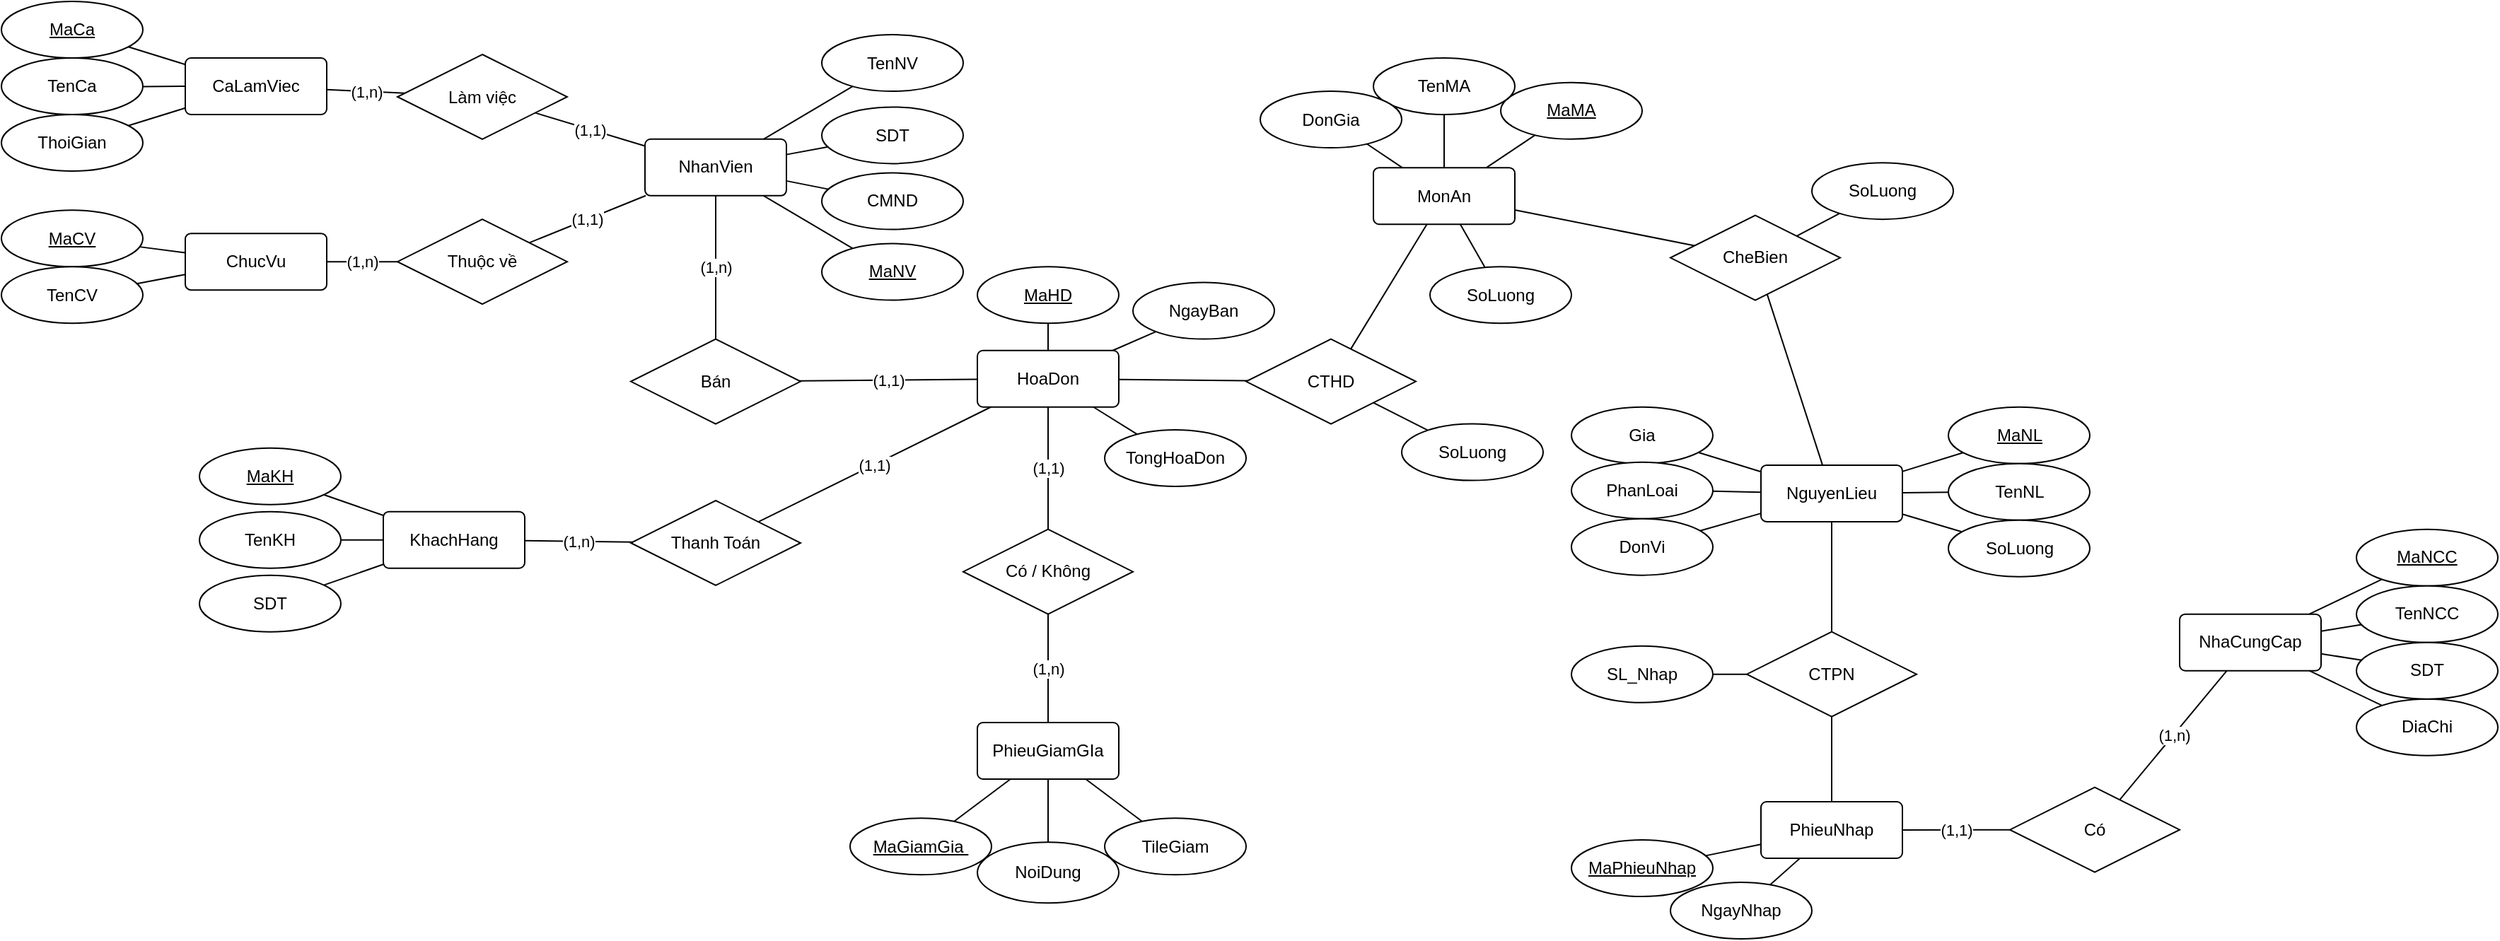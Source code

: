<mxfile version="16.5.1" type="device" pages="14"><diagram id="6a1bHGBGVH5mavBtbU1z" name="Page-1"><mxGraphModel dx="2738" dy="689" grid="1" gridSize="10" guides="1" tooltips="1" connect="1" arrows="1" fold="1" page="1" pageScale="1" pageWidth="850" pageHeight="1100" math="0" shadow="0"><root><mxCell id="0"/><mxCell id="1" parent="0"/><mxCell id="fHMDKejE6S2geMiqadcJ-3" value="(1,n)" style="rounded=0;orthogonalLoop=1;jettySize=auto;html=1;endArrow=none;endFill=0;" parent="1" source="VU9gFkAh_YzWSPAlti87-1" target="fHMDKejE6S2geMiqadcJ-2" edge="1"><mxGeometry relative="1" as="geometry"/></mxCell><mxCell id="fHMDKejE6S2geMiqadcJ-56" value="(1,1)" style="edgeStyle=none;rounded=0;orthogonalLoop=1;jettySize=auto;html=1;endArrow=none;endFill=0;" parent="1" source="VU9gFkAh_YzWSPAlti87-1" target="fHMDKejE6S2geMiqadcJ-55" edge="1"><mxGeometry relative="1" as="geometry"/></mxCell><mxCell id="VU9gFkAh_YzWSPAlti87-1" value="NhanVien" style="rounded=1;arcSize=10;whiteSpace=wrap;html=1;align=center;" parent="1" vertex="1"><mxGeometry x="-585" y="324.39" width="100" height="40" as="geometry"/></mxCell><mxCell id="VU9gFkAh_YzWSPAlti87-6" value="(1,n)" style="edgeStyle=none;rounded=0;orthogonalLoop=1;jettySize=auto;html=1;endArrow=none;endFill=0;" parent="1" source="VU9gFkAh_YzWSPAlti87-2" target="VU9gFkAh_YzWSPAlti87-5" edge="1"><mxGeometry relative="1" as="geometry"><mxPoint x="-757.501" y="396.999" as="targetPoint"/></mxGeometry></mxCell><mxCell id="VU9gFkAh_YzWSPAlti87-2" value="ChucVu" style="rounded=1;arcSize=10;whiteSpace=wrap;html=1;align=center;" parent="1" vertex="1"><mxGeometry x="-910" y="391.07" width="100" height="40" as="geometry"/></mxCell><mxCell id="VU9gFkAh_YzWSPAlti87-7" value="(1,1)" style="edgeStyle=none;rounded=0;orthogonalLoop=1;jettySize=auto;html=1;endArrow=none;endFill=0;" parent="1" source="VU9gFkAh_YzWSPAlti87-5" target="VU9gFkAh_YzWSPAlti87-1" edge="1"><mxGeometry relative="1" as="geometry"/></mxCell><mxCell id="VU9gFkAh_YzWSPAlti87-5" value="Thuộc về" style="shape=rhombus;perimeter=rhombusPerimeter;whiteSpace=wrap;html=1;align=center;" parent="1" vertex="1"><mxGeometry x="-760.0" y="381.07" width="120" height="60" as="geometry"/></mxCell><mxCell id="zNfl4wu8lFtenNEcUPDU-57" style="edgeStyle=none;rounded=0;orthogonalLoop=1;jettySize=auto;html=1;endArrow=none;endFill=0;" parent="1" source="fHMDKejE6S2geMiqadcJ-1" target="fHMDKejE6S2geMiqadcJ-12" edge="1"><mxGeometry relative="1" as="geometry"><mxPoint x="-159.261" y="481.071" as="targetPoint"/></mxGeometry></mxCell><mxCell id="2rF063TZxJX0PvLxo06n-3" style="rounded=0;orthogonalLoop=1;jettySize=auto;html=1;endArrow=none;endFill=0;" parent="1" source="fHMDKejE6S2geMiqadcJ-1" target="2rF063TZxJX0PvLxo06n-1" edge="1"><mxGeometry relative="1" as="geometry"/></mxCell><mxCell id="fHMDKejE6S2geMiqadcJ-1" value="HoaDon" style="rounded=1;arcSize=10;whiteSpace=wrap;html=1;align=center;" parent="1" vertex="1"><mxGeometry x="-350" y="473.88" width="100" height="40" as="geometry"/></mxCell><mxCell id="fHMDKejE6S2geMiqadcJ-4" value="(1,1)" style="edgeStyle=none;rounded=0;orthogonalLoop=1;jettySize=auto;html=1;endArrow=none;endFill=0;" parent="1" source="fHMDKejE6S2geMiqadcJ-2" target="fHMDKejE6S2geMiqadcJ-1" edge="1"><mxGeometry relative="1" as="geometry"/></mxCell><mxCell id="fHMDKejE6S2geMiqadcJ-2" value="Bán" style="shape=rhombus;perimeter=rhombusPerimeter;whiteSpace=wrap;html=1;align=center;" parent="1" vertex="1"><mxGeometry x="-595" y="465.8" width="120" height="60" as="geometry"/></mxCell><mxCell id="fHMDKejE6S2geMiqadcJ-8" value="(1,1)" style="edgeStyle=none;rounded=0;orthogonalLoop=1;jettySize=auto;html=1;endArrow=none;endFill=0;" parent="1" source="fHMDKejE6S2geMiqadcJ-5" target="fHMDKejE6S2geMiqadcJ-1" edge="1"><mxGeometry relative="1" as="geometry"><mxPoint x="-395" y="827" as="sourcePoint"/></mxGeometry></mxCell><mxCell id="fHMDKejE6S2geMiqadcJ-5" value="Thanh Toán" style="shape=rhombus;perimeter=rhombusPerimeter;whiteSpace=wrap;html=1;align=center;" parent="1" vertex="1"><mxGeometry x="-595" y="580" width="120" height="60" as="geometry"/></mxCell><mxCell id="fHMDKejE6S2geMiqadcJ-7" value="(1,n)" style="edgeStyle=none;rounded=0;orthogonalLoop=1;jettySize=auto;html=1;endArrow=none;endFill=0;" parent="1" source="fHMDKejE6S2geMiqadcJ-6" target="fHMDKejE6S2geMiqadcJ-5" edge="1"><mxGeometry relative="1" as="geometry"/></mxCell><mxCell id="fHMDKejE6S2geMiqadcJ-6" value="KhachHang" style="rounded=1;arcSize=10;whiteSpace=wrap;html=1;align=center;" parent="1" vertex="1"><mxGeometry x="-770" y="587.84" width="100" height="40" as="geometry"/></mxCell><mxCell id="3m6yO8YmZyMNfxgvpKFY-3" style="edgeStyle=none;rounded=0;orthogonalLoop=1;jettySize=auto;html=1;endArrow=none;endFill=0;" parent="1" source="fHMDKejE6S2geMiqadcJ-9" target="BcNSZI_xwxthwLTphOBu-14" edge="1"><mxGeometry relative="1" as="geometry"/></mxCell><mxCell id="3m6yO8YmZyMNfxgvpKFY-12" style="edgeStyle=none;rounded=0;orthogonalLoop=1;jettySize=auto;html=1;endArrow=none;endFill=0;" parent="1" source="fHMDKejE6S2geMiqadcJ-9" target="3m6yO8YmZyMNfxgvpKFY-11" edge="1"><mxGeometry relative="1" as="geometry"/></mxCell><mxCell id="fHMDKejE6S2geMiqadcJ-9" value="MonAn" style="rounded=1;arcSize=10;whiteSpace=wrap;html=1;align=center;" parent="1" vertex="1"><mxGeometry x="-70" y="344.6" width="100" height="40" as="geometry"/></mxCell><mxCell id="zNfl4wu8lFtenNEcUPDU-58" style="edgeStyle=none;rounded=0;orthogonalLoop=1;jettySize=auto;html=1;endArrow=none;endFill=0;" parent="1" source="fHMDKejE6S2geMiqadcJ-12" target="fHMDKejE6S2geMiqadcJ-9" edge="1"><mxGeometry relative="1" as="geometry"/></mxCell><mxCell id="fHMDKejE6S2geMiqadcJ-12" value="CTHD" style="shape=rhombus;perimeter=rhombusPerimeter;whiteSpace=wrap;html=1;align=center;" parent="1" vertex="1"><mxGeometry x="-160" y="465.8" width="120" height="60" as="geometry"/></mxCell><mxCell id="fHMDKejE6S2geMiqadcJ-18" value="NhaCungCap" style="rounded=1;arcSize=10;whiteSpace=wrap;html=1;align=center;" parent="1" vertex="1"><mxGeometry x="500.0" y="660.34" width="100" height="40" as="geometry"/></mxCell><mxCell id="Odtf_E9jzo3lkr9DYlYJ-3" style="edgeStyle=none;rounded=0;orthogonalLoop=1;jettySize=auto;html=1;endArrow=none;endFill=0;" parent="1" source="fHMDKejE6S2geMiqadcJ-25" target="BcNSZI_xwxthwLTphOBu-7" edge="1"><mxGeometry relative="1" as="geometry"/></mxCell><mxCell id="fHMDKejE6S2geMiqadcJ-25" value="NguyenLieu" style="rounded=1;arcSize=10;whiteSpace=wrap;html=1;align=center;" parent="1" vertex="1"><mxGeometry x="204" y="554.94" width="100" height="40" as="geometry"/></mxCell><mxCell id="fHMDKejE6S2geMiqadcJ-54" value="CaLamViec" style="rounded=1;arcSize=10;whiteSpace=wrap;html=1;align=center;" parent="1" vertex="1"><mxGeometry x="-910.0" y="267" width="100" height="40" as="geometry"/></mxCell><mxCell id="fHMDKejE6S2geMiqadcJ-57" value="(1,n)" style="edgeStyle=none;rounded=0;orthogonalLoop=1;jettySize=auto;html=1;endArrow=none;endFill=0;" parent="1" source="fHMDKejE6S2geMiqadcJ-55" target="fHMDKejE6S2geMiqadcJ-54" edge="1"><mxGeometry relative="1" as="geometry"/></mxCell><mxCell id="fHMDKejE6S2geMiqadcJ-55" value="Làm việc" style="shape=rhombus;perimeter=rhombusPerimeter;whiteSpace=wrap;html=1;align=center;" parent="1" vertex="1"><mxGeometry x="-760" y="264.5" width="120" height="60" as="geometry"/></mxCell><mxCell id="fHMDKejE6S2geMiqadcJ-80" style="edgeStyle=none;rounded=0;orthogonalLoop=1;jettySize=auto;html=1;endArrow=none;endFill=0;" parent="1" source="fHMDKejE6S2geMiqadcJ-78" target="VU9gFkAh_YzWSPAlti87-2" edge="1"><mxGeometry relative="1" as="geometry"/></mxCell><mxCell id="fHMDKejE6S2geMiqadcJ-78" value="MaCV" style="ellipse;whiteSpace=wrap;html=1;align=center;fontStyle=4" parent="1" vertex="1"><mxGeometry x="-1040" y="374.6" width="100" height="40" as="geometry"/></mxCell><mxCell id="fHMDKejE6S2geMiqadcJ-81" style="edgeStyle=none;rounded=0;orthogonalLoop=1;jettySize=auto;html=1;endArrow=none;endFill=0;" parent="1" source="fHMDKejE6S2geMiqadcJ-79" target="VU9gFkAh_YzWSPAlti87-2" edge="1"><mxGeometry relative="1" as="geometry"><mxPoint x="-869.414" y="419.341" as="sourcePoint"/></mxGeometry></mxCell><mxCell id="fHMDKejE6S2geMiqadcJ-79" value="TenCV" style="ellipse;whiteSpace=wrap;html=1;align=center;" parent="1" vertex="1"><mxGeometry x="-1040" y="414.6" width="100" height="40" as="geometry"/></mxCell><mxCell id="fHMDKejE6S2geMiqadcJ-85" style="edgeStyle=none;rounded=0;orthogonalLoop=1;jettySize=auto;html=1;endArrow=none;endFill=0;" parent="1" source="fHMDKejE6S2geMiqadcJ-82" target="fHMDKejE6S2geMiqadcJ-54" edge="1"><mxGeometry relative="1" as="geometry"/></mxCell><mxCell id="fHMDKejE6S2geMiqadcJ-82" value="ThoiGian" style="ellipse;whiteSpace=wrap;html=1;align=center;" parent="1" vertex="1"><mxGeometry x="-1040" y="307" width="100" height="40" as="geometry"/></mxCell><mxCell id="fHMDKejE6S2geMiqadcJ-84" style="edgeStyle=none;rounded=0;orthogonalLoop=1;jettySize=auto;html=1;endArrow=none;endFill=0;" parent="1" source="fHMDKejE6S2geMiqadcJ-83" target="fHMDKejE6S2geMiqadcJ-54" edge="1"><mxGeometry relative="1" as="geometry"/></mxCell><mxCell id="fHMDKejE6S2geMiqadcJ-83" value="TenCa" style="ellipse;whiteSpace=wrap;html=1;align=center;" parent="1" vertex="1"><mxGeometry x="-1040" y="267" width="100" height="40" as="geometry"/></mxCell><mxCell id="t5Y1c6n17Y9nzk3E7bph-1" style="rounded=0;orthogonalLoop=1;jettySize=auto;html=1;endArrow=none;endFill=0;" parent="1" source="fHMDKejE6S2geMiqadcJ-86" target="VU9gFkAh_YzWSPAlti87-1" edge="1"><mxGeometry relative="1" as="geometry"/></mxCell><mxCell id="fHMDKejE6S2geMiqadcJ-86" value="TenNV" style="ellipse;whiteSpace=wrap;html=1;align=center;" parent="1" vertex="1"><mxGeometry x="-460" y="250.52" width="100" height="40" as="geometry"/></mxCell><mxCell id="fHMDKejE6S2geMiqadcJ-91" style="edgeStyle=none;rounded=0;orthogonalLoop=1;jettySize=auto;html=1;endArrow=none;endFill=0;" parent="1" source="fHMDKejE6S2geMiqadcJ-87" target="VU9gFkAh_YzWSPAlti87-1" edge="1"><mxGeometry relative="1" as="geometry"/></mxCell><mxCell id="fHMDKejE6S2geMiqadcJ-87" value="MaNV" style="ellipse;whiteSpace=wrap;html=1;align=center;fontStyle=4" parent="1" vertex="1"><mxGeometry x="-460.0" y="398.27" width="100" height="40" as="geometry"/></mxCell><mxCell id="fHMDKejE6S2geMiqadcJ-94" style="edgeStyle=none;rounded=0;orthogonalLoop=1;jettySize=auto;html=1;endArrow=none;endFill=0;" parent="1" source="fHMDKejE6S2geMiqadcJ-89" target="VU9gFkAh_YzWSPAlti87-1" edge="1"><mxGeometry relative="1" as="geometry"/></mxCell><mxCell id="fHMDKejE6S2geMiqadcJ-89" value="SDT" style="ellipse;whiteSpace=wrap;html=1;align=center;" parent="1" vertex="1"><mxGeometry x="-460" y="301.7" width="100" height="40" as="geometry"/></mxCell><mxCell id="fHMDKejE6S2geMiqadcJ-99" style="edgeStyle=none;rounded=0;orthogonalLoop=1;jettySize=auto;html=1;endArrow=none;endFill=0;" parent="1" source="fHMDKejE6S2geMiqadcJ-95" target="fHMDKejE6S2geMiqadcJ-6" edge="1"><mxGeometry relative="1" as="geometry"/></mxCell><mxCell id="fHMDKejE6S2geMiqadcJ-95" value="MaKH" style="ellipse;whiteSpace=wrap;html=1;align=center;fontStyle=4" parent="1" vertex="1"><mxGeometry x="-900" y="542.84" width="100" height="40" as="geometry"/></mxCell><mxCell id="fHMDKejE6S2geMiqadcJ-100" style="edgeStyle=none;rounded=0;orthogonalLoop=1;jettySize=auto;html=1;endArrow=none;endFill=0;" parent="1" source="fHMDKejE6S2geMiqadcJ-96" target="fHMDKejE6S2geMiqadcJ-6" edge="1"><mxGeometry relative="1" as="geometry"/></mxCell><mxCell id="fHMDKejE6S2geMiqadcJ-96" value="TenKH" style="ellipse;whiteSpace=wrap;html=1;align=center;" parent="1" vertex="1"><mxGeometry x="-900" y="587.84" width="100" height="40" as="geometry"/></mxCell><mxCell id="fHMDKejE6S2geMiqadcJ-102" style="edgeStyle=none;rounded=0;orthogonalLoop=1;jettySize=auto;html=1;endArrow=none;endFill=0;" parent="1" source="fHMDKejE6S2geMiqadcJ-98" target="fHMDKejE6S2geMiqadcJ-6" edge="1"><mxGeometry relative="1" as="geometry"/></mxCell><mxCell id="fHMDKejE6S2geMiqadcJ-98" value="SDT" style="ellipse;whiteSpace=wrap;html=1;align=center;" parent="1" vertex="1"><mxGeometry x="-900" y="632.84" width="100" height="40" as="geometry"/></mxCell><mxCell id="fHMDKejE6S2geMiqadcJ-114" style="edgeStyle=none;rounded=0;orthogonalLoop=1;jettySize=auto;html=1;endArrow=none;endFill=0;" parent="1" source="fHMDKejE6S2geMiqadcJ-111" target="fHMDKejE6S2geMiqadcJ-12" edge="1"><mxGeometry relative="1" as="geometry"/></mxCell><mxCell id="fHMDKejE6S2geMiqadcJ-111" value="SoLuong" style="ellipse;whiteSpace=wrap;html=1;align=center;" parent="1" vertex="1"><mxGeometry x="-50" y="525.8" width="100" height="40" as="geometry"/></mxCell><mxCell id="v5Esbu1hWQ5voRgc_X98-17" style="edgeStyle=none;rounded=0;orthogonalLoop=1;jettySize=auto;html=1;endArrow=none;endFill=0;" parent="1" source="fHMDKejE6S2geMiqadcJ-129" target="fHMDKejE6S2geMiqadcJ-18" edge="1"><mxGeometry relative="1" as="geometry"/></mxCell><mxCell id="fHMDKejE6S2geMiqadcJ-129" value="MaNCC" style="ellipse;whiteSpace=wrap;html=1;align=center;fontStyle=4" parent="1" vertex="1"><mxGeometry x="625.0" y="600.34" width="100" height="40" as="geometry"/></mxCell><mxCell id="v5Esbu1hWQ5voRgc_X98-16" style="edgeStyle=none;rounded=0;orthogonalLoop=1;jettySize=auto;html=1;endArrow=none;endFill=0;" parent="1" source="fHMDKejE6S2geMiqadcJ-130" target="fHMDKejE6S2geMiqadcJ-18" edge="1"><mxGeometry relative="1" as="geometry"/></mxCell><mxCell id="fHMDKejE6S2geMiqadcJ-130" value="TenNCC" style="ellipse;whiteSpace=wrap;html=1;align=center;" parent="1" vertex="1"><mxGeometry x="625.0" y="640.34" width="100" height="40" as="geometry"/></mxCell><mxCell id="v5Esbu1hWQ5voRgc_X98-14" style="edgeStyle=none;rounded=0;orthogonalLoop=1;jettySize=auto;html=1;endArrow=none;endFill=0;" parent="1" source="fHMDKejE6S2geMiqadcJ-133" target="fHMDKejE6S2geMiqadcJ-18" edge="1"><mxGeometry relative="1" as="geometry"/></mxCell><mxCell id="fHMDKejE6S2geMiqadcJ-133" value="DiaChi" style="ellipse;whiteSpace=wrap;html=1;align=center;" parent="1" vertex="1"><mxGeometry x="625.0" y="720.34" width="100" height="40" as="geometry"/></mxCell><mxCell id="v5Esbu1hWQ5voRgc_X98-15" style="edgeStyle=none;rounded=0;orthogonalLoop=1;jettySize=auto;html=1;endArrow=none;endFill=0;" parent="1" source="fHMDKejE6S2geMiqadcJ-135" target="fHMDKejE6S2geMiqadcJ-18" edge="1"><mxGeometry relative="1" as="geometry"/></mxCell><mxCell id="fHMDKejE6S2geMiqadcJ-135" value="SDT" style="ellipse;whiteSpace=wrap;html=1;align=center;" parent="1" vertex="1"><mxGeometry x="625.0" y="680.34" width="100" height="40" as="geometry"/></mxCell><mxCell id="fHMDKejE6S2geMiqadcJ-140" style="edgeStyle=none;rounded=0;orthogonalLoop=1;jettySize=auto;html=1;endArrow=none;endFill=0;" parent="1" source="fHMDKejE6S2geMiqadcJ-137" target="fHMDKejE6S2geMiqadcJ-9" edge="1"><mxGeometry relative="1" as="geometry"><mxPoint x="-131.146" y="216.447" as="sourcePoint"/></mxGeometry></mxCell><mxCell id="fHMDKejE6S2geMiqadcJ-137" value="MaMA" style="ellipse;whiteSpace=wrap;html=1;align=center;fontStyle=4" parent="1" vertex="1"><mxGeometry x="20" y="284.39" width="100" height="40" as="geometry"/></mxCell><mxCell id="fHMDKejE6S2geMiqadcJ-139" style="edgeStyle=none;rounded=0;orthogonalLoop=1;jettySize=auto;html=1;endArrow=none;endFill=0;" parent="1" source="fHMDKejE6S2geMiqadcJ-138" target="fHMDKejE6S2geMiqadcJ-9" edge="1"><mxGeometry relative="1" as="geometry"><mxPoint x="-81.15" y="431.007" as="sourcePoint"/></mxGeometry></mxCell><mxCell id="fHMDKejE6S2geMiqadcJ-138" value="TenMA" style="ellipse;whiteSpace=wrap;html=1;align=center;" parent="1" vertex="1"><mxGeometry x="-70" y="267.0" width="100" height="40" as="geometry"/></mxCell><mxCell id="v5Esbu1hWQ5voRgc_X98-19" style="edgeStyle=none;rounded=0;orthogonalLoop=1;jettySize=auto;html=1;endArrow=none;endFill=0;" parent="1" source="fHMDKejE6S2geMiqadcJ-152" target="fHMDKejE6S2geMiqadcJ-25" edge="1"><mxGeometry relative="1" as="geometry"/></mxCell><mxCell id="fHMDKejE6S2geMiqadcJ-152" value="MaNL" style="ellipse;whiteSpace=wrap;html=1;align=center;fontStyle=4" parent="1" vertex="1"><mxGeometry x="336.5" y="513.88" width="100" height="40" as="geometry"/></mxCell><mxCell id="v5Esbu1hWQ5voRgc_X98-20" style="edgeStyle=none;rounded=0;orthogonalLoop=1;jettySize=auto;html=1;endArrow=none;endFill=0;" parent="1" source="fHMDKejE6S2geMiqadcJ-153" target="fHMDKejE6S2geMiqadcJ-25" edge="1"><mxGeometry relative="1" as="geometry"/></mxCell><mxCell id="fHMDKejE6S2geMiqadcJ-153" value="TenNL" style="ellipse;whiteSpace=wrap;html=1;align=center;" parent="1" vertex="1"><mxGeometry x="336.5" y="553.88" width="100" height="40" as="geometry"/></mxCell><mxCell id="fHMDKejE6S2geMiqadcJ-161" style="edgeStyle=none;rounded=0;orthogonalLoop=1;jettySize=auto;html=1;endArrow=none;endFill=0;" parent="1" source="zNfl4wu8lFtenNEcUPDU-59" target="fHMDKejE6S2geMiqadcJ-1" edge="1"><mxGeometry relative="1" as="geometry"><mxPoint x="-267.35" y="442.637" as="sourcePoint"/></mxGeometry></mxCell><mxCell id="ijFK4gIzEk9CtvnXMDeo-7" style="edgeStyle=none;rounded=0;orthogonalLoop=1;jettySize=auto;html=1;endArrow=none;endFill=0;" parent="1" source="ijFK4gIzEk9CtvnXMDeo-2" target="fHMDKejE6S2geMiqadcJ-9" edge="1"><mxGeometry relative="1" as="geometry"><mxPoint x="5.716" y="330.811" as="sourcePoint"/></mxGeometry></mxCell><mxCell id="ijFK4gIzEk9CtvnXMDeo-2" value="DonGia" style="ellipse;whiteSpace=wrap;html=1;align=center;" parent="1" vertex="1"><mxGeometry x="-150" y="290.52" width="100" height="40" as="geometry"/></mxCell><mxCell id="Hg-zA2e1yXuKPxg4f5GL-2" style="edgeStyle=none;rounded=0;orthogonalLoop=1;jettySize=auto;html=1;endArrow=none;endFill=0;" parent="1" source="ijFK4gIzEk9CtvnXMDeo-9" target="VU9gFkAh_YzWSPAlti87-1" edge="1"><mxGeometry relative="1" as="geometry"><mxPoint x="-424.023" y="164.531" as="sourcePoint"/></mxGeometry></mxCell><mxCell id="ijFK4gIzEk9CtvnXMDeo-9" value="CMND" style="ellipse;whiteSpace=wrap;html=1;align=center;" parent="1" vertex="1"><mxGeometry x="-460" y="348.27" width="100" height="40" as="geometry"/></mxCell><mxCell id="p66fdBARfCUDF_2ekH-j-2" style="rounded=0;orthogonalLoop=1;jettySize=auto;html=1;endArrow=none;endFill=0;" parent="1" source="p66fdBARfCUDF_2ekH-j-1" target="fHMDKejE6S2geMiqadcJ-54" edge="1"><mxGeometry relative="1" as="geometry"/></mxCell><mxCell id="p66fdBARfCUDF_2ekH-j-1" value="MaCa" style="ellipse;whiteSpace=wrap;html=1;align=center;fontStyle=4" parent="1" vertex="1"><mxGeometry x="-1040" y="227" width="100" height="40" as="geometry"/></mxCell><mxCell id="mpmezDqFWHD9Ik5FNsr4-10" style="edgeStyle=none;rounded=0;orthogonalLoop=1;jettySize=auto;html=1;exitX=0.75;exitY=1;exitDx=0;exitDy=0;endArrow=none;endFill=0;" parent="1" edge="1"><mxGeometry relative="1" as="geometry"><mxPoint x="344" y="655.34" as="sourcePoint"/><mxPoint x="344" y="655.34" as="targetPoint"/></mxGeometry></mxCell><mxCell id="zNfl4wu8lFtenNEcUPDU-13" style="edgeStyle=none;rounded=0;orthogonalLoop=1;jettySize=auto;html=1;exitX=0.5;exitY=1;exitDx=0;exitDy=0;endArrow=none;endFill=0;" parent="1" edge="1"><mxGeometry relative="1" as="geometry"><mxPoint x="294" y="661.85" as="sourcePoint"/><mxPoint x="294" y="661.85" as="targetPoint"/></mxGeometry></mxCell><mxCell id="t5Y1c6n17Y9nzk3E7bph-8" value="(1,n)" style="edgeStyle=none;rounded=0;orthogonalLoop=1;jettySize=auto;html=1;endArrow=none;endFill=0;" parent="1" source="zNfl4wu8lFtenNEcUPDU-48" target="t5Y1c6n17Y9nzk3E7bph-7" edge="1"><mxGeometry relative="1" as="geometry"/></mxCell><mxCell id="zNfl4wu8lFtenNEcUPDU-48" value="PhieuGiamGIa" style="rounded=1;arcSize=10;whiteSpace=wrap;html=1;align=center;" parent="1" vertex="1"><mxGeometry x="-350" y="737" width="100" height="40" as="geometry"/></mxCell><mxCell id="zNfl4wu8lFtenNEcUPDU-52" style="edgeStyle=none;rounded=0;orthogonalLoop=1;jettySize=auto;html=1;endArrow=none;endFill=0;" parent="1" source="zNfl4wu8lFtenNEcUPDU-49" target="zNfl4wu8lFtenNEcUPDU-48" edge="1"><mxGeometry relative="1" as="geometry"><mxPoint x="-220" y="738.818" as="targetPoint"/></mxGeometry></mxCell><mxCell id="zNfl4wu8lFtenNEcUPDU-49" value="MaGiamGia&amp;nbsp;" style="ellipse;whiteSpace=wrap;html=1;align=center;fontStyle=4" parent="1" vertex="1"><mxGeometry x="-440" y="804.66" width="100" height="40" as="geometry"/></mxCell><mxCell id="zNfl4wu8lFtenNEcUPDU-54" style="edgeStyle=none;rounded=0;orthogonalLoop=1;jettySize=auto;html=1;endArrow=none;endFill=0;" parent="1" source="zNfl4wu8lFtenNEcUPDU-50" target="zNfl4wu8lFtenNEcUPDU-48" edge="1"><mxGeometry relative="1" as="geometry"><mxPoint x="-220" y="757" as="targetPoint"/></mxGeometry></mxCell><mxCell id="zNfl4wu8lFtenNEcUPDU-50" value="NoiDung" style="ellipse;whiteSpace=wrap;html=1;align=center;" parent="1" vertex="1"><mxGeometry x="-350" y="821.66" width="100" height="43" as="geometry"/></mxCell><mxCell id="v5Esbu1hWQ5voRgc_X98-22" style="edgeStyle=none;rounded=0;orthogonalLoop=1;jettySize=auto;html=1;endArrow=none;endFill=0;" parent="1" source="zNfl4wu8lFtenNEcUPDU-51" target="zNfl4wu8lFtenNEcUPDU-48" edge="1"><mxGeometry relative="1" as="geometry"><mxPoint x="-220" y="775.864" as="targetPoint"/></mxGeometry></mxCell><mxCell id="zNfl4wu8lFtenNEcUPDU-51" value="TileGiam" style="ellipse;whiteSpace=wrap;html=1;align=center;" parent="1" vertex="1"><mxGeometry x="-260" y="804.66" width="100" height="40" as="geometry"/></mxCell><mxCell id="zNfl4wu8lFtenNEcUPDU-59" value="MaHD" style="ellipse;whiteSpace=wrap;html=1;align=center;fontStyle=4" parent="1" vertex="1"><mxGeometry x="-350" y="414.6" width="100" height="40" as="geometry"/></mxCell><mxCell id="BcNSZI_xwxthwLTphOBu-3" style="rounded=0;orthogonalLoop=1;jettySize=auto;html=1;endArrow=none;endFill=0;" parent="1" source="BcNSZI_xwxthwLTphOBu-1" target="fHMDKejE6S2geMiqadcJ-1" edge="1"><mxGeometry relative="1" as="geometry"/></mxCell><mxCell id="BcNSZI_xwxthwLTphOBu-1" value="TongHoaDon" style="ellipse;whiteSpace=wrap;html=1;align=center;" parent="1" vertex="1"><mxGeometry x="-260" y="530.0" width="100" height="40" as="geometry"/></mxCell><mxCell id="BcNSZI_xwxthwLTphOBu-19" style="edgeStyle=none;rounded=0;orthogonalLoop=1;jettySize=auto;html=1;endArrow=none;endFill=0;" parent="1" source="BcNSZI_xwxthwLTphOBu-7" target="BcNSZI_xwxthwLTphOBu-18" edge="1"><mxGeometry relative="1" as="geometry"/></mxCell><mxCell id="Odtf_E9jzo3lkr9DYlYJ-2" style="rounded=0;orthogonalLoop=1;jettySize=auto;html=1;endArrow=none;endFill=0;" parent="1" source="BcNSZI_xwxthwLTphOBu-7" target="Odtf_E9jzo3lkr9DYlYJ-1" edge="1"><mxGeometry relative="1" as="geometry"/></mxCell><mxCell id="BcNSZI_xwxthwLTphOBu-7" value="CTPN" style="shape=rhombus;perimeter=rhombusPerimeter;whiteSpace=wrap;html=1;align=center;" parent="1" vertex="1"><mxGeometry x="194" y="672.86" width="120" height="60" as="geometry"/></mxCell><mxCell id="v5Esbu1hWQ5voRgc_X98-21" style="edgeStyle=none;rounded=0;orthogonalLoop=1;jettySize=auto;html=1;endArrow=none;endFill=0;" parent="1" source="BcNSZI_xwxthwLTphOBu-10" target="fHMDKejE6S2geMiqadcJ-25" edge="1"><mxGeometry relative="1" as="geometry"/></mxCell><mxCell id="BcNSZI_xwxthwLTphOBu-10" value="SoLuong" style="ellipse;whiteSpace=wrap;html=1;align=center;" parent="1" vertex="1"><mxGeometry x="336.5" y="593.88" width="100" height="40" as="geometry"/></mxCell><mxCell id="3m6yO8YmZyMNfxgvpKFY-4" style="edgeStyle=none;rounded=0;orthogonalLoop=1;jettySize=auto;html=1;endArrow=none;endFill=0;" parent="1" source="BcNSZI_xwxthwLTphOBu-14" target="fHMDKejE6S2geMiqadcJ-25" edge="1"><mxGeometry relative="1" as="geometry"/></mxCell><mxCell id="3m6yO8YmZyMNfxgvpKFY-7" style="edgeStyle=none;rounded=0;orthogonalLoop=1;jettySize=auto;html=1;endArrow=none;endFill=0;" parent="1" source="BcNSZI_xwxthwLTphOBu-14" target="3m6yO8YmZyMNfxgvpKFY-6" edge="1"><mxGeometry relative="1" as="geometry"/></mxCell><mxCell id="BcNSZI_xwxthwLTphOBu-14" value="CheBien" style="shape=rhombus;perimeter=rhombusPerimeter;whiteSpace=wrap;html=1;align=center;" parent="1" vertex="1"><mxGeometry x="140" y="378.27" width="120" height="60" as="geometry"/></mxCell><mxCell id="BcNSZI_xwxthwLTphOBu-18" value="SL_Nhap" style="ellipse;whiteSpace=wrap;html=1;align=center;" parent="1" vertex="1"><mxGeometry x="70" y="682.86" width="100" height="40" as="geometry"/></mxCell><mxCell id="2rF063TZxJX0PvLxo06n-1" value="NgayBan" style="ellipse;whiteSpace=wrap;html=1;align=center;" parent="1" vertex="1"><mxGeometry x="-240" y="425.8" width="100" height="40" as="geometry"/></mxCell><mxCell id="t5Y1c6n17Y9nzk3E7bph-5" style="edgeStyle=none;rounded=0;orthogonalLoop=1;jettySize=auto;html=1;endArrow=none;endFill=0;" parent="1" source="t5Y1c6n17Y9nzk3E7bph-2" target="fHMDKejE6S2geMiqadcJ-25" edge="1"><mxGeometry relative="1" as="geometry"/></mxCell><mxCell id="t5Y1c6n17Y9nzk3E7bph-2" value="Gia" style="ellipse;whiteSpace=wrap;html=1;align=center;" parent="1" vertex="1"><mxGeometry x="70" y="513.88" width="100" height="40" as="geometry"/></mxCell><mxCell id="t5Y1c6n17Y9nzk3E7bph-9" value="(1,1)" style="edgeStyle=none;rounded=0;orthogonalLoop=1;jettySize=auto;html=1;endArrow=none;endFill=0;" parent="1" source="t5Y1c6n17Y9nzk3E7bph-7" target="fHMDKejE6S2geMiqadcJ-1" edge="1"><mxGeometry relative="1" as="geometry"/></mxCell><mxCell id="t5Y1c6n17Y9nzk3E7bph-7" value="Có / Không" style="shape=rhombus;perimeter=rhombusPerimeter;whiteSpace=wrap;html=1;align=center;" parent="1" vertex="1"><mxGeometry x="-360" y="600.34" width="120" height="60" as="geometry"/></mxCell><mxCell id="Odtf_E9jzo3lkr9DYlYJ-5" value="(1,1)" style="edgeStyle=none;rounded=0;orthogonalLoop=1;jettySize=auto;html=1;endArrow=none;endFill=0;" parent="1" source="Odtf_E9jzo3lkr9DYlYJ-1" target="Odtf_E9jzo3lkr9DYlYJ-4" edge="1"><mxGeometry relative="1" as="geometry"/></mxCell><mxCell id="Odtf_E9jzo3lkr9DYlYJ-1" value="PhieuNhap" style="rounded=1;arcSize=10;whiteSpace=wrap;html=1;align=center;" parent="1" vertex="1"><mxGeometry x="204.0" y="793.0" width="100" height="40" as="geometry"/></mxCell><mxCell id="Odtf_E9jzo3lkr9DYlYJ-6" value="(1,n)" style="edgeStyle=none;rounded=0;orthogonalLoop=1;jettySize=auto;html=1;endArrow=none;endFill=0;" parent="1" source="Odtf_E9jzo3lkr9DYlYJ-4" target="fHMDKejE6S2geMiqadcJ-18" edge="1"><mxGeometry relative="1" as="geometry"/></mxCell><mxCell id="Odtf_E9jzo3lkr9DYlYJ-4" value="Có" style="shape=rhombus;perimeter=rhombusPerimeter;whiteSpace=wrap;html=1;align=center;" parent="1" vertex="1"><mxGeometry x="380" y="782.86" width="120" height="60" as="geometry"/></mxCell><mxCell id="Odtf_E9jzo3lkr9DYlYJ-9" style="edgeStyle=none;rounded=0;orthogonalLoop=1;jettySize=auto;html=1;endArrow=none;endFill=0;" parent="1" source="Odtf_E9jzo3lkr9DYlYJ-7" target="Odtf_E9jzo3lkr9DYlYJ-1" edge="1"><mxGeometry relative="1" as="geometry"/></mxCell><mxCell id="Odtf_E9jzo3lkr9DYlYJ-7" value="MaPhieuNhap" style="ellipse;whiteSpace=wrap;html=1;align=center;fontStyle=4" parent="1" vertex="1"><mxGeometry x="70.0" y="820.0" width="100" height="40" as="geometry"/></mxCell><mxCell id="Odtf_E9jzo3lkr9DYlYJ-10" style="edgeStyle=none;rounded=0;orthogonalLoop=1;jettySize=auto;html=1;endArrow=none;endFill=0;" parent="1" source="Odtf_E9jzo3lkr9DYlYJ-8" target="Odtf_E9jzo3lkr9DYlYJ-1" edge="1"><mxGeometry relative="1" as="geometry"/></mxCell><mxCell id="Odtf_E9jzo3lkr9DYlYJ-8" value="NgayNhap" style="ellipse;whiteSpace=wrap;html=1;align=center;" parent="1" vertex="1"><mxGeometry x="140.0" y="850.0" width="100" height="40" as="geometry"/></mxCell><mxCell id="3m6yO8YmZyMNfxgvpKFY-2" style="rounded=0;orthogonalLoop=1;jettySize=auto;html=1;endArrow=none;endFill=0;" parent="1" source="3m6yO8YmZyMNfxgvpKFY-1" target="fHMDKejE6S2geMiqadcJ-25" edge="1"><mxGeometry relative="1" as="geometry"/></mxCell><mxCell id="3m6yO8YmZyMNfxgvpKFY-1" value="PhanLoai" style="ellipse;whiteSpace=wrap;html=1;align=center;" parent="1" vertex="1"><mxGeometry x="70" y="552.82" width="100" height="40" as="geometry"/></mxCell><mxCell id="3m6yO8YmZyMNfxgvpKFY-6" value="SoLuong" style="ellipse;whiteSpace=wrap;html=1;align=center;" parent="1" vertex="1"><mxGeometry x="240" y="341.07" width="100" height="40" as="geometry"/></mxCell><mxCell id="3m6yO8YmZyMNfxgvpKFY-9" style="edgeStyle=none;rounded=0;orthogonalLoop=1;jettySize=auto;html=1;endArrow=none;endFill=0;" parent="1" source="3m6yO8YmZyMNfxgvpKFY-8" target="fHMDKejE6S2geMiqadcJ-25" edge="1"><mxGeometry relative="1" as="geometry"/></mxCell><mxCell id="3m6yO8YmZyMNfxgvpKFY-8" value="DonVi" style="ellipse;whiteSpace=wrap;html=1;align=center;" parent="1" vertex="1"><mxGeometry x="70" y="592.82" width="100" height="40" as="geometry"/></mxCell><mxCell id="3m6yO8YmZyMNfxgvpKFY-11" value="SoLuong" style="ellipse;whiteSpace=wrap;html=1;align=center;" parent="1" vertex="1"><mxGeometry x="-30" y="414.6" width="100" height="40" as="geometry"/></mxCell></root></mxGraphModel></diagram><diagram id="ODquQ6CvmkwWdDj3L-zJ" name="Page-2"><mxGraphModel dx="1888" dy="689" grid="1" gridSize="10" guides="1" tooltips="1" connect="1" arrows="1" fold="1" page="1" pageScale="1" pageWidth="850" pageHeight="1100" math="0" shadow="0"><root><mxCell id="bBDKNi_W-eQ-Wnlc13QD-0"/><mxCell id="bBDKNi_W-eQ-Wnlc13QD-1" parent="bBDKNi_W-eQ-Wnlc13QD-0"/><mxCell id="bBDKNi_W-eQ-Wnlc13QD-2" value="NhanVien" style="rounded=1;arcSize=10;whiteSpace=wrap;html=1;align=center;" vertex="1" parent="bBDKNi_W-eQ-Wnlc13QD-1"><mxGeometry x="-585" y="324.39" width="100" height="40" as="geometry"/></mxCell><mxCell id="bBDKNi_W-eQ-Wnlc13QD-3" style="rounded=0;orthogonalLoop=1;jettySize=auto;html=1;endArrow=none;endFill=0;" edge="1" parent="bBDKNi_W-eQ-Wnlc13QD-1" source="bBDKNi_W-eQ-Wnlc13QD-4" target="bBDKNi_W-eQ-Wnlc13QD-2"><mxGeometry relative="1" as="geometry"/></mxCell><mxCell id="bBDKNi_W-eQ-Wnlc13QD-4" value="TenNV" style="ellipse;whiteSpace=wrap;html=1;align=center;" vertex="1" parent="bBDKNi_W-eQ-Wnlc13QD-1"><mxGeometry x="-460" y="250.52" width="100" height="40" as="geometry"/></mxCell><mxCell id="bBDKNi_W-eQ-Wnlc13QD-5" style="edgeStyle=none;rounded=0;orthogonalLoop=1;jettySize=auto;html=1;endArrow=none;endFill=0;" edge="1" parent="bBDKNi_W-eQ-Wnlc13QD-1" source="bBDKNi_W-eQ-Wnlc13QD-6" target="bBDKNi_W-eQ-Wnlc13QD-2"><mxGeometry relative="1" as="geometry"/></mxCell><mxCell id="bBDKNi_W-eQ-Wnlc13QD-6" value="MaNV" style="ellipse;whiteSpace=wrap;html=1;align=center;fontStyle=4" vertex="1" parent="bBDKNi_W-eQ-Wnlc13QD-1"><mxGeometry x="-460.0" y="398.27" width="100" height="40" as="geometry"/></mxCell><mxCell id="bBDKNi_W-eQ-Wnlc13QD-7" style="edgeStyle=none;rounded=0;orthogonalLoop=1;jettySize=auto;html=1;endArrow=none;endFill=0;" edge="1" parent="bBDKNi_W-eQ-Wnlc13QD-1" source="bBDKNi_W-eQ-Wnlc13QD-8" target="bBDKNi_W-eQ-Wnlc13QD-2"><mxGeometry relative="1" as="geometry"/></mxCell><mxCell id="bBDKNi_W-eQ-Wnlc13QD-8" value="SDT" style="ellipse;whiteSpace=wrap;html=1;align=center;" vertex="1" parent="bBDKNi_W-eQ-Wnlc13QD-1"><mxGeometry x="-460" y="301.7" width="100" height="40" as="geometry"/></mxCell><mxCell id="bBDKNi_W-eQ-Wnlc13QD-9" style="edgeStyle=none;rounded=0;orthogonalLoop=1;jettySize=auto;html=1;endArrow=none;endFill=0;" edge="1" parent="bBDKNi_W-eQ-Wnlc13QD-1" source="bBDKNi_W-eQ-Wnlc13QD-10" target="bBDKNi_W-eQ-Wnlc13QD-2"><mxGeometry relative="1" as="geometry"><mxPoint x="-424.023" y="164.531" as="sourcePoint"/></mxGeometry></mxCell><mxCell id="bBDKNi_W-eQ-Wnlc13QD-10" value="CMND" style="ellipse;whiteSpace=wrap;html=1;align=center;" vertex="1" parent="bBDKNi_W-eQ-Wnlc13QD-1"><mxGeometry x="-460" y="348.27" width="100" height="40" as="geometry"/></mxCell></root></mxGraphModel></diagram><diagram id="1lNpXVkWpYEDxvaodRDS" name="Page-3"><mxGraphModel dx="1888" dy="689" grid="1" gridSize="10" guides="1" tooltips="1" connect="1" arrows="1" fold="1" page="1" pageScale="1" pageWidth="850" pageHeight="1100" math="0" shadow="0"><root><mxCell id="ud_OqLp-dzCcxjkyD64z-0"/><mxCell id="ud_OqLp-dzCcxjkyD64z-1" parent="ud_OqLp-dzCcxjkyD64z-0"/><mxCell id="ud_OqLp-dzCcxjkyD64z-3" style="rounded=0;orthogonalLoop=1;jettySize=auto;html=1;endArrow=none;endFill=0;" edge="1" parent="ud_OqLp-dzCcxjkyD64z-1" source="ud_OqLp-dzCcxjkyD64z-4" target="ud_OqLp-dzCcxjkyD64z-9"><mxGeometry relative="1" as="geometry"/></mxCell><mxCell id="ud_OqLp-dzCcxjkyD64z-4" value="HoaDon" style="rounded=1;arcSize=10;whiteSpace=wrap;html=1;align=center;" vertex="1" parent="ud_OqLp-dzCcxjkyD64z-1"><mxGeometry x="-500" y="429.28" width="100" height="40" as="geometry"/></mxCell><mxCell id="ud_OqLp-dzCcxjkyD64z-5" style="edgeStyle=none;rounded=0;orthogonalLoop=1;jettySize=auto;html=1;endArrow=none;endFill=0;" edge="1" parent="ud_OqLp-dzCcxjkyD64z-1" source="ud_OqLp-dzCcxjkyD64z-6" target="ud_OqLp-dzCcxjkyD64z-4"><mxGeometry relative="1" as="geometry"><mxPoint x="-417.35" y="398.037" as="sourcePoint"/></mxGeometry></mxCell><mxCell id="ud_OqLp-dzCcxjkyD64z-6" value="MaHD" style="ellipse;whiteSpace=wrap;html=1;align=center;fontStyle=4" vertex="1" parent="ud_OqLp-dzCcxjkyD64z-1"><mxGeometry x="-500" y="370.0" width="100" height="40" as="geometry"/></mxCell><mxCell id="ud_OqLp-dzCcxjkyD64z-7" style="rounded=0;orthogonalLoop=1;jettySize=auto;html=1;endArrow=none;endFill=0;" edge="1" parent="ud_OqLp-dzCcxjkyD64z-1" source="ud_OqLp-dzCcxjkyD64z-8" target="ud_OqLp-dzCcxjkyD64z-4"><mxGeometry relative="1" as="geometry"/></mxCell><mxCell id="ud_OqLp-dzCcxjkyD64z-8" value="TongHoaDon" style="ellipse;whiteSpace=wrap;html=1;align=center;" vertex="1" parent="ud_OqLp-dzCcxjkyD64z-1"><mxGeometry x="-410" y="485.4" width="100" height="40" as="geometry"/></mxCell><mxCell id="ud_OqLp-dzCcxjkyD64z-9" value="NgayBan" style="ellipse;whiteSpace=wrap;html=1;align=center;" vertex="1" parent="ud_OqLp-dzCcxjkyD64z-1"><mxGeometry x="-390" y="381.2" width="100" height="40" as="geometry"/></mxCell></root></mxGraphModel></diagram><diagram id="zW9R2gSAuJ9KUKbMc-iQ" name="Page-4"><mxGraphModel dx="1483" dy="984" grid="1" gridSize="10" guides="1" tooltips="1" connect="1" arrows="1" fold="1" page="1" pageScale="1" pageWidth="850" pageHeight="1100" math="0" shadow="0"><root><mxCell id="MgH38SPDngOfjLdqAd9l-0"/><mxCell id="MgH38SPDngOfjLdqAd9l-1" parent="MgH38SPDngOfjLdqAd9l-0"/><mxCell id="MgH38SPDngOfjLdqAd9l-2" style="edgeStyle=none;rounded=0;orthogonalLoop=1;jettySize=auto;html=1;endArrow=none;endFill=0;" edge="1" parent="MgH38SPDngOfjLdqAd9l-1" source="MgH38SPDngOfjLdqAd9l-3" target="MgH38SPDngOfjLdqAd9l-10"><mxGeometry relative="1" as="geometry"/></mxCell><mxCell id="MgH38SPDngOfjLdqAd9l-3" value="MonAn" style="rounded=1;arcSize=10;whiteSpace=wrap;html=1;align=center;" vertex="1" parent="MgH38SPDngOfjLdqAd9l-1"><mxGeometry x="450" y="457.6" width="100" height="40" as="geometry"/></mxCell><mxCell id="MgH38SPDngOfjLdqAd9l-4" style="edgeStyle=none;rounded=0;orthogonalLoop=1;jettySize=auto;html=1;endArrow=none;endFill=0;" edge="1" parent="MgH38SPDngOfjLdqAd9l-1" source="MgH38SPDngOfjLdqAd9l-5" target="MgH38SPDngOfjLdqAd9l-3"><mxGeometry relative="1" as="geometry"><mxPoint x="388.854" y="329.447" as="sourcePoint"/></mxGeometry></mxCell><mxCell id="MgH38SPDngOfjLdqAd9l-5" value="MaMA" style="ellipse;whiteSpace=wrap;html=1;align=center;fontStyle=4" vertex="1" parent="MgH38SPDngOfjLdqAd9l-1"><mxGeometry x="540" y="397.39" width="100" height="40" as="geometry"/></mxCell><mxCell id="MgH38SPDngOfjLdqAd9l-6" style="edgeStyle=none;rounded=0;orthogonalLoop=1;jettySize=auto;html=1;endArrow=none;endFill=0;" edge="1" parent="MgH38SPDngOfjLdqAd9l-1" source="MgH38SPDngOfjLdqAd9l-7" target="MgH38SPDngOfjLdqAd9l-3"><mxGeometry relative="1" as="geometry"><mxPoint x="438.85" y="544.007" as="sourcePoint"/></mxGeometry></mxCell><mxCell id="MgH38SPDngOfjLdqAd9l-7" value="TenMA" style="ellipse;whiteSpace=wrap;html=1;align=center;" vertex="1" parent="MgH38SPDngOfjLdqAd9l-1"><mxGeometry x="450" y="380.0" width="100" height="40" as="geometry"/></mxCell><mxCell id="MgH38SPDngOfjLdqAd9l-8" style="edgeStyle=none;rounded=0;orthogonalLoop=1;jettySize=auto;html=1;endArrow=none;endFill=0;" edge="1" parent="MgH38SPDngOfjLdqAd9l-1" source="MgH38SPDngOfjLdqAd9l-9" target="MgH38SPDngOfjLdqAd9l-3"><mxGeometry relative="1" as="geometry"><mxPoint x="525.716" y="443.811" as="sourcePoint"/></mxGeometry></mxCell><mxCell id="MgH38SPDngOfjLdqAd9l-9" value="DonGia" style="ellipse;whiteSpace=wrap;html=1;align=center;" vertex="1" parent="MgH38SPDngOfjLdqAd9l-1"><mxGeometry x="370" y="403.52" width="100" height="40" as="geometry"/></mxCell><mxCell id="MgH38SPDngOfjLdqAd9l-10" value="SoLuong" style="ellipse;whiteSpace=wrap;html=1;align=center;" vertex="1" parent="MgH38SPDngOfjLdqAd9l-1"><mxGeometry x="490" y="527.6" width="100" height="40" as="geometry"/></mxCell></root></mxGraphModel></diagram><diagram id="Ms4MicHYKgwOwCBpy_SC" name="Page-5"><mxGraphModel dx="1888" dy="689" grid="1" gridSize="10" guides="1" tooltips="1" connect="1" arrows="1" fold="1" page="1" pageScale="1" pageWidth="850" pageHeight="1100" math="0" shadow="0"><root><mxCell id="JLgepZtPbcghtTxsLpsK-0"/><mxCell id="JLgepZtPbcghtTxsLpsK-1" parent="JLgepZtPbcghtTxsLpsK-0"/><mxCell id="JLgepZtPbcghtTxsLpsK-2" value="PhieuGiamGIa" style="rounded=1;arcSize=10;whiteSpace=wrap;html=1;align=center;" vertex="1" parent="JLgepZtPbcghtTxsLpsK-1"><mxGeometry x="-450" y="570" width="100" height="40" as="geometry"/></mxCell><mxCell id="JLgepZtPbcghtTxsLpsK-3" style="edgeStyle=none;rounded=0;orthogonalLoop=1;jettySize=auto;html=1;endArrow=none;endFill=0;" edge="1" parent="JLgepZtPbcghtTxsLpsK-1" source="JLgepZtPbcghtTxsLpsK-4" target="JLgepZtPbcghtTxsLpsK-2"><mxGeometry relative="1" as="geometry"><mxPoint x="-320" y="571.818" as="targetPoint"/></mxGeometry></mxCell><mxCell id="JLgepZtPbcghtTxsLpsK-4" value="MaGiamGia&amp;nbsp;" style="ellipse;whiteSpace=wrap;html=1;align=center;fontStyle=4" vertex="1" parent="JLgepZtPbcghtTxsLpsK-1"><mxGeometry x="-540" y="637.66" width="100" height="40" as="geometry"/></mxCell><mxCell id="JLgepZtPbcghtTxsLpsK-5" style="edgeStyle=none;rounded=0;orthogonalLoop=1;jettySize=auto;html=1;endArrow=none;endFill=0;" edge="1" parent="JLgepZtPbcghtTxsLpsK-1" source="JLgepZtPbcghtTxsLpsK-6" target="JLgepZtPbcghtTxsLpsK-2"><mxGeometry relative="1" as="geometry"><mxPoint x="-320" y="590" as="targetPoint"/></mxGeometry></mxCell><mxCell id="JLgepZtPbcghtTxsLpsK-6" value="NoiDung" style="ellipse;whiteSpace=wrap;html=1;align=center;" vertex="1" parent="JLgepZtPbcghtTxsLpsK-1"><mxGeometry x="-450" y="654.66" width="100" height="43" as="geometry"/></mxCell><mxCell id="JLgepZtPbcghtTxsLpsK-7" style="edgeStyle=none;rounded=0;orthogonalLoop=1;jettySize=auto;html=1;endArrow=none;endFill=0;" edge="1" parent="JLgepZtPbcghtTxsLpsK-1" source="JLgepZtPbcghtTxsLpsK-8" target="JLgepZtPbcghtTxsLpsK-2"><mxGeometry relative="1" as="geometry"><mxPoint x="-320" y="608.864" as="targetPoint"/></mxGeometry></mxCell><mxCell id="JLgepZtPbcghtTxsLpsK-8" value="TileGiam" style="ellipse;whiteSpace=wrap;html=1;align=center;" vertex="1" parent="JLgepZtPbcghtTxsLpsK-1"><mxGeometry x="-360" y="637.66" width="100" height="40" as="geometry"/></mxCell></root></mxGraphModel></diagram><diagram id="yZfq5XiMOnsX-Tc-LYc0" name="Page-6"><mxGraphModel dx="1038" dy="689" grid="1" gridSize="10" guides="1" tooltips="1" connect="1" arrows="1" fold="1" page="1" pageScale="1" pageWidth="850" pageHeight="1100" math="0" shadow="0"><root><mxCell id="oIh0jiCK6bRwRyfXlmR1-0"/><mxCell id="oIh0jiCK6bRwRyfXlmR1-1" parent="oIh0jiCK6bRwRyfXlmR1-0"/><mxCell id="oIh0jiCK6bRwRyfXlmR1-2" value="NguyenLieu" style="rounded=1;arcSize=10;whiteSpace=wrap;html=1;align=center;" vertex="1" parent="oIh0jiCK6bRwRyfXlmR1-1"><mxGeometry x="394" y="391.06" width="100" height="40" as="geometry"/></mxCell><mxCell id="oIh0jiCK6bRwRyfXlmR1-3" style="edgeStyle=none;rounded=0;orthogonalLoop=1;jettySize=auto;html=1;endArrow=none;endFill=0;" edge="1" parent="oIh0jiCK6bRwRyfXlmR1-1" source="oIh0jiCK6bRwRyfXlmR1-4" target="oIh0jiCK6bRwRyfXlmR1-2"><mxGeometry relative="1" as="geometry"/></mxCell><mxCell id="oIh0jiCK6bRwRyfXlmR1-4" value="MaNL" style="ellipse;whiteSpace=wrap;html=1;align=center;fontStyle=4" vertex="1" parent="oIh0jiCK6bRwRyfXlmR1-1"><mxGeometry x="526.5" y="350.0" width="100" height="40" as="geometry"/></mxCell><mxCell id="oIh0jiCK6bRwRyfXlmR1-5" style="edgeStyle=none;rounded=0;orthogonalLoop=1;jettySize=auto;html=1;endArrow=none;endFill=0;" edge="1" parent="oIh0jiCK6bRwRyfXlmR1-1" source="oIh0jiCK6bRwRyfXlmR1-6" target="oIh0jiCK6bRwRyfXlmR1-2"><mxGeometry relative="1" as="geometry"/></mxCell><mxCell id="oIh0jiCK6bRwRyfXlmR1-6" value="TenNL" style="ellipse;whiteSpace=wrap;html=1;align=center;" vertex="1" parent="oIh0jiCK6bRwRyfXlmR1-1"><mxGeometry x="526.5" y="390.0" width="100" height="40" as="geometry"/></mxCell><mxCell id="oIh0jiCK6bRwRyfXlmR1-7" style="edgeStyle=none;rounded=0;orthogonalLoop=1;jettySize=auto;html=1;exitX=0.75;exitY=1;exitDx=0;exitDy=0;endArrow=none;endFill=0;" edge="1" parent="oIh0jiCK6bRwRyfXlmR1-1"><mxGeometry relative="1" as="geometry"><mxPoint x="534" y="491.46" as="sourcePoint"/><mxPoint x="534" y="491.46" as="targetPoint"/></mxGeometry></mxCell><mxCell id="oIh0jiCK6bRwRyfXlmR1-8" style="edgeStyle=none;rounded=0;orthogonalLoop=1;jettySize=auto;html=1;endArrow=none;endFill=0;" edge="1" parent="oIh0jiCK6bRwRyfXlmR1-1" source="oIh0jiCK6bRwRyfXlmR1-9" target="oIh0jiCK6bRwRyfXlmR1-2"><mxGeometry relative="1" as="geometry"/></mxCell><mxCell id="oIh0jiCK6bRwRyfXlmR1-9" value="SoLuong" style="ellipse;whiteSpace=wrap;html=1;align=center;" vertex="1" parent="oIh0jiCK6bRwRyfXlmR1-1"><mxGeometry x="526.5" y="430.0" width="100" height="40" as="geometry"/></mxCell><mxCell id="oIh0jiCK6bRwRyfXlmR1-10" style="edgeStyle=none;rounded=0;orthogonalLoop=1;jettySize=auto;html=1;endArrow=none;endFill=0;" edge="1" parent="oIh0jiCK6bRwRyfXlmR1-1" source="oIh0jiCK6bRwRyfXlmR1-11" target="oIh0jiCK6bRwRyfXlmR1-2"><mxGeometry relative="1" as="geometry"/></mxCell><mxCell id="oIh0jiCK6bRwRyfXlmR1-11" value="Gia" style="ellipse;whiteSpace=wrap;html=1;align=center;" vertex="1" parent="oIh0jiCK6bRwRyfXlmR1-1"><mxGeometry x="260" y="350.0" width="100" height="40" as="geometry"/></mxCell><mxCell id="oIh0jiCK6bRwRyfXlmR1-12" style="rounded=0;orthogonalLoop=1;jettySize=auto;html=1;endArrow=none;endFill=0;" edge="1" parent="oIh0jiCK6bRwRyfXlmR1-1" source="oIh0jiCK6bRwRyfXlmR1-13" target="oIh0jiCK6bRwRyfXlmR1-2"><mxGeometry relative="1" as="geometry"/></mxCell><mxCell id="oIh0jiCK6bRwRyfXlmR1-13" value="PhanLoai" style="ellipse;whiteSpace=wrap;html=1;align=center;" vertex="1" parent="oIh0jiCK6bRwRyfXlmR1-1"><mxGeometry x="260" y="388.94" width="100" height="40" as="geometry"/></mxCell><mxCell id="oIh0jiCK6bRwRyfXlmR1-14" style="edgeStyle=none;rounded=0;orthogonalLoop=1;jettySize=auto;html=1;endArrow=none;endFill=0;" edge="1" parent="oIh0jiCK6bRwRyfXlmR1-1" source="oIh0jiCK6bRwRyfXlmR1-15" target="oIh0jiCK6bRwRyfXlmR1-2"><mxGeometry relative="1" as="geometry"/></mxCell><mxCell id="oIh0jiCK6bRwRyfXlmR1-15" value="DonVi" style="ellipse;whiteSpace=wrap;html=1;align=center;" vertex="1" parent="oIh0jiCK6bRwRyfXlmR1-1"><mxGeometry x="260" y="428.94" width="100" height="40" as="geometry"/></mxCell></root></mxGraphModel></diagram><diagram id="dtd6dvaag9lCnS9vteGJ" name="Page-7"><mxGraphModel dx="1038" dy="689" grid="1" gridSize="10" guides="1" tooltips="1" connect="1" arrows="1" fold="1" page="1" pageScale="1" pageWidth="850" pageHeight="1100" math="0" shadow="0"><root><mxCell id="Hl_BIgQ0L4WA7y1dwsYI-0"/><mxCell id="Hl_BIgQ0L4WA7y1dwsYI-1" parent="Hl_BIgQ0L4WA7y1dwsYI-0"/><mxCell id="Hl_BIgQ0L4WA7y1dwsYI-2" value="NhaCungCap" style="rounded=1;arcSize=10;whiteSpace=wrap;html=1;align=center;" vertex="1" parent="Hl_BIgQ0L4WA7y1dwsYI-1"><mxGeometry x="350.0" y="370.0" width="100" height="40" as="geometry"/></mxCell><mxCell id="Hl_BIgQ0L4WA7y1dwsYI-3" style="edgeStyle=none;rounded=0;orthogonalLoop=1;jettySize=auto;html=1;endArrow=none;endFill=0;" edge="1" parent="Hl_BIgQ0L4WA7y1dwsYI-1" source="Hl_BIgQ0L4WA7y1dwsYI-4" target="Hl_BIgQ0L4WA7y1dwsYI-2"><mxGeometry relative="1" as="geometry"/></mxCell><mxCell id="Hl_BIgQ0L4WA7y1dwsYI-4" value="MaNCC" style="ellipse;whiteSpace=wrap;html=1;align=center;fontStyle=4" vertex="1" parent="Hl_BIgQ0L4WA7y1dwsYI-1"><mxGeometry x="475.0" y="310.0" width="100" height="40" as="geometry"/></mxCell><mxCell id="Hl_BIgQ0L4WA7y1dwsYI-5" style="edgeStyle=none;rounded=0;orthogonalLoop=1;jettySize=auto;html=1;endArrow=none;endFill=0;" edge="1" parent="Hl_BIgQ0L4WA7y1dwsYI-1" source="Hl_BIgQ0L4WA7y1dwsYI-6" target="Hl_BIgQ0L4WA7y1dwsYI-2"><mxGeometry relative="1" as="geometry"/></mxCell><mxCell id="Hl_BIgQ0L4WA7y1dwsYI-6" value="TenNCC" style="ellipse;whiteSpace=wrap;html=1;align=center;" vertex="1" parent="Hl_BIgQ0L4WA7y1dwsYI-1"><mxGeometry x="475.0" y="350.0" width="100" height="40" as="geometry"/></mxCell><mxCell id="Hl_BIgQ0L4WA7y1dwsYI-7" style="edgeStyle=none;rounded=0;orthogonalLoop=1;jettySize=auto;html=1;endArrow=none;endFill=0;" edge="1" parent="Hl_BIgQ0L4WA7y1dwsYI-1" source="Hl_BIgQ0L4WA7y1dwsYI-8" target="Hl_BIgQ0L4WA7y1dwsYI-2"><mxGeometry relative="1" as="geometry"/></mxCell><mxCell id="Hl_BIgQ0L4WA7y1dwsYI-8" value="DiaChi" style="ellipse;whiteSpace=wrap;html=1;align=center;" vertex="1" parent="Hl_BIgQ0L4WA7y1dwsYI-1"><mxGeometry x="475.0" y="430.0" width="100" height="40" as="geometry"/></mxCell><mxCell id="Hl_BIgQ0L4WA7y1dwsYI-9" style="edgeStyle=none;rounded=0;orthogonalLoop=1;jettySize=auto;html=1;endArrow=none;endFill=0;" edge="1" parent="Hl_BIgQ0L4WA7y1dwsYI-1" source="Hl_BIgQ0L4WA7y1dwsYI-10" target="Hl_BIgQ0L4WA7y1dwsYI-2"><mxGeometry relative="1" as="geometry"/></mxCell><mxCell id="Hl_BIgQ0L4WA7y1dwsYI-10" value="SDT" style="ellipse;whiteSpace=wrap;html=1;align=center;" vertex="1" parent="Hl_BIgQ0L4WA7y1dwsYI-1"><mxGeometry x="475.0" y="390.0" width="100" height="40" as="geometry"/></mxCell></root></mxGraphModel></diagram><diagram id="nUO8r-8XtP_Q_bMOsoCJ" name="Page-8"><mxGraphModel dx="1888" dy="689" grid="1" gridSize="10" guides="1" tooltips="1" connect="1" arrows="1" fold="1" page="1" pageScale="1" pageWidth="850" pageHeight="1100" math="0" shadow="0"><root><mxCell id="3CXAkcrSsjbsvungwIJg-0"/><mxCell id="3CXAkcrSsjbsvungwIJg-1" parent="3CXAkcrSsjbsvungwIJg-0"/><mxCell id="3CXAkcrSsjbsvungwIJg-2" value="CaLamViec" style="rounded=1;arcSize=10;whiteSpace=wrap;html=1;align=center;" vertex="1" parent="3CXAkcrSsjbsvungwIJg-1"><mxGeometry x="-450.0" y="370" width="100" height="40" as="geometry"/></mxCell><mxCell id="3CXAkcrSsjbsvungwIJg-3" style="edgeStyle=none;rounded=0;orthogonalLoop=1;jettySize=auto;html=1;endArrow=none;endFill=0;" edge="1" parent="3CXAkcrSsjbsvungwIJg-1" source="3CXAkcrSsjbsvungwIJg-4" target="3CXAkcrSsjbsvungwIJg-2"><mxGeometry relative="1" as="geometry"/></mxCell><mxCell id="3CXAkcrSsjbsvungwIJg-4" value="ThoiGian" style="ellipse;whiteSpace=wrap;html=1;align=center;" vertex="1" parent="3CXAkcrSsjbsvungwIJg-1"><mxGeometry x="-580" y="410" width="100" height="40" as="geometry"/></mxCell><mxCell id="3CXAkcrSsjbsvungwIJg-5" style="edgeStyle=none;rounded=0;orthogonalLoop=1;jettySize=auto;html=1;endArrow=none;endFill=0;" edge="1" parent="3CXAkcrSsjbsvungwIJg-1" source="3CXAkcrSsjbsvungwIJg-6" target="3CXAkcrSsjbsvungwIJg-2"><mxGeometry relative="1" as="geometry"/></mxCell><mxCell id="3CXAkcrSsjbsvungwIJg-6" value="TenCa" style="ellipse;whiteSpace=wrap;html=1;align=center;" vertex="1" parent="3CXAkcrSsjbsvungwIJg-1"><mxGeometry x="-580" y="370" width="100" height="40" as="geometry"/></mxCell><mxCell id="3CXAkcrSsjbsvungwIJg-7" style="rounded=0;orthogonalLoop=1;jettySize=auto;html=1;endArrow=none;endFill=0;" edge="1" parent="3CXAkcrSsjbsvungwIJg-1" source="3CXAkcrSsjbsvungwIJg-8" target="3CXAkcrSsjbsvungwIJg-2"><mxGeometry relative="1" as="geometry"/></mxCell><mxCell id="3CXAkcrSsjbsvungwIJg-8" value="MaCa" style="ellipse;whiteSpace=wrap;html=1;align=center;fontStyle=4" vertex="1" parent="3CXAkcrSsjbsvungwIJg-1"><mxGeometry x="-580" y="330" width="100" height="40" as="geometry"/></mxCell></root></mxGraphModel></diagram><diagram id="RY5auuRw0Tr6lwbIUKdT" name="Page-9"><mxGraphModel dx="1888" dy="689" grid="1" gridSize="10" guides="1" tooltips="1" connect="1" arrows="1" fold="1" page="1" pageScale="1" pageWidth="850" pageHeight="1100" math="0" shadow="0"><root><mxCell id="t3owp3p87VXNl4GTLL0Z-0"/><mxCell id="t3owp3p87VXNl4GTLL0Z-1" parent="t3owp3p87VXNl4GTLL0Z-0"/><mxCell id="t3owp3p87VXNl4GTLL0Z-2" value="ChucVu" style="rounded=1;arcSize=10;whiteSpace=wrap;html=1;align=center;" vertex="1" parent="t3owp3p87VXNl4GTLL0Z-1"><mxGeometry x="-440" y="386.47" width="100" height="40" as="geometry"/></mxCell><mxCell id="t3owp3p87VXNl4GTLL0Z-3" style="edgeStyle=none;rounded=0;orthogonalLoop=1;jettySize=auto;html=1;endArrow=none;endFill=0;" edge="1" parent="t3owp3p87VXNl4GTLL0Z-1" source="t3owp3p87VXNl4GTLL0Z-4" target="t3owp3p87VXNl4GTLL0Z-2"><mxGeometry relative="1" as="geometry"/></mxCell><mxCell id="t3owp3p87VXNl4GTLL0Z-4" value="MaCV" style="ellipse;whiteSpace=wrap;html=1;align=center;fontStyle=4" vertex="1" parent="t3owp3p87VXNl4GTLL0Z-1"><mxGeometry x="-570" y="370.0" width="100" height="40" as="geometry"/></mxCell><mxCell id="t3owp3p87VXNl4GTLL0Z-5" style="edgeStyle=none;rounded=0;orthogonalLoop=1;jettySize=auto;html=1;endArrow=none;endFill=0;" edge="1" parent="t3owp3p87VXNl4GTLL0Z-1" source="t3owp3p87VXNl4GTLL0Z-6" target="t3owp3p87VXNl4GTLL0Z-2"><mxGeometry relative="1" as="geometry"><mxPoint x="-399.414" y="414.741" as="sourcePoint"/></mxGeometry></mxCell><mxCell id="t3owp3p87VXNl4GTLL0Z-6" value="TenCV" style="ellipse;whiteSpace=wrap;html=1;align=center;" vertex="1" parent="t3owp3p87VXNl4GTLL0Z-1"><mxGeometry x="-570" y="410.0" width="100" height="40" as="geometry"/></mxCell></root></mxGraphModel></diagram><diagram id="UUi210JC0lhXJQWpPDK5" name="Page-10"><mxGraphModel dx="1888" dy="689" grid="1" gridSize="10" guides="1" tooltips="1" connect="1" arrows="1" fold="1" page="1" pageScale="1" pageWidth="850" pageHeight="1100" math="0" shadow="0"><root><mxCell id="x8YEBAv76WcFxreyT-T8-0"/><mxCell id="x8YEBAv76WcFxreyT-T8-1" parent="x8YEBAv76WcFxreyT-T8-0"/><mxCell id="x8YEBAv76WcFxreyT-T8-2" value="KhachHang" style="rounded=1;arcSize=10;whiteSpace=wrap;html=1;align=center;" vertex="1" parent="x8YEBAv76WcFxreyT-T8-1"><mxGeometry x="-430" y="365.0" width="100" height="40" as="geometry"/></mxCell><mxCell id="x8YEBAv76WcFxreyT-T8-3" style="edgeStyle=none;rounded=0;orthogonalLoop=1;jettySize=auto;html=1;endArrow=none;endFill=0;" edge="1" parent="x8YEBAv76WcFxreyT-T8-1" source="x8YEBAv76WcFxreyT-T8-4" target="x8YEBAv76WcFxreyT-T8-2"><mxGeometry relative="1" as="geometry"/></mxCell><mxCell id="x8YEBAv76WcFxreyT-T8-4" value="MaKH" style="ellipse;whiteSpace=wrap;html=1;align=center;fontStyle=4" vertex="1" parent="x8YEBAv76WcFxreyT-T8-1"><mxGeometry x="-560" y="320" width="100" height="40" as="geometry"/></mxCell><mxCell id="x8YEBAv76WcFxreyT-T8-5" style="edgeStyle=none;rounded=0;orthogonalLoop=1;jettySize=auto;html=1;endArrow=none;endFill=0;" edge="1" parent="x8YEBAv76WcFxreyT-T8-1" source="x8YEBAv76WcFxreyT-T8-6" target="x8YEBAv76WcFxreyT-T8-2"><mxGeometry relative="1" as="geometry"/></mxCell><mxCell id="x8YEBAv76WcFxreyT-T8-6" value="TenKH" style="ellipse;whiteSpace=wrap;html=1;align=center;" vertex="1" parent="x8YEBAv76WcFxreyT-T8-1"><mxGeometry x="-560" y="365" width="100" height="40" as="geometry"/></mxCell><mxCell id="x8YEBAv76WcFxreyT-T8-7" style="edgeStyle=none;rounded=0;orthogonalLoop=1;jettySize=auto;html=1;endArrow=none;endFill=0;" edge="1" parent="x8YEBAv76WcFxreyT-T8-1" source="x8YEBAv76WcFxreyT-T8-8" target="x8YEBAv76WcFxreyT-T8-2"><mxGeometry relative="1" as="geometry"/></mxCell><mxCell id="x8YEBAv76WcFxreyT-T8-8" value="SDT" style="ellipse;whiteSpace=wrap;html=1;align=center;" vertex="1" parent="x8YEBAv76WcFxreyT-T8-1"><mxGeometry x="-560" y="410" width="100" height="40" as="geometry"/></mxCell></root></mxGraphModel></diagram><diagram id="Jeb3oPkdb7JbiG6ude-4" name="Page-11"><mxGraphModel dx="1038" dy="689" grid="1" gridSize="10" guides="1" tooltips="1" connect="1" arrows="1" fold="1" page="1" pageScale="1" pageWidth="850" pageHeight="1100" math="0" shadow="0"><root><mxCell id="kFFrpaxAyjewqXOeWyaX-0"/><mxCell id="kFFrpaxAyjewqXOeWyaX-1" parent="kFFrpaxAyjewqXOeWyaX-0"/><mxCell id="kFFrpaxAyjewqXOeWyaX-2" value="PhieuNhap" style="rounded=1;arcSize=10;whiteSpace=wrap;html=1;align=center;" vertex="1" parent="kFFrpaxAyjewqXOeWyaX-1"><mxGeometry x="394.0" y="430.0" width="100" height="40" as="geometry"/></mxCell><mxCell id="kFFrpaxAyjewqXOeWyaX-3" style="edgeStyle=none;rounded=0;orthogonalLoop=1;jettySize=auto;html=1;endArrow=none;endFill=0;" edge="1" parent="kFFrpaxAyjewqXOeWyaX-1" source="kFFrpaxAyjewqXOeWyaX-4" target="kFFrpaxAyjewqXOeWyaX-2"><mxGeometry relative="1" as="geometry"/></mxCell><mxCell id="kFFrpaxAyjewqXOeWyaX-4" value="MaPhieuNhap" style="ellipse;whiteSpace=wrap;html=1;align=center;fontStyle=4" vertex="1" parent="kFFrpaxAyjewqXOeWyaX-1"><mxGeometry x="260.0" y="457.0" width="100" height="40" as="geometry"/></mxCell><mxCell id="kFFrpaxAyjewqXOeWyaX-5" style="edgeStyle=none;rounded=0;orthogonalLoop=1;jettySize=auto;html=1;endArrow=none;endFill=0;" edge="1" parent="kFFrpaxAyjewqXOeWyaX-1" source="kFFrpaxAyjewqXOeWyaX-6" target="kFFrpaxAyjewqXOeWyaX-2"><mxGeometry relative="1" as="geometry"/></mxCell><mxCell id="kFFrpaxAyjewqXOeWyaX-6" value="NgayNhap" style="ellipse;whiteSpace=wrap;html=1;align=center;" vertex="1" parent="kFFrpaxAyjewqXOeWyaX-1"><mxGeometry x="330.0" y="487.0" width="100" height="40" as="geometry"/></mxCell></root></mxGraphModel></diagram><diagram id="1DAVllMtH9rPIW5XXeUi" name="Page-12"><mxGraphModel dx="1038" dy="689" grid="1" gridSize="10" guides="1" tooltips="1" connect="1" arrows="1" fold="1" page="1" pageScale="1" pageWidth="850" pageHeight="1100" math="0" shadow="0"><root><mxCell id="a6M4IeQgdOapF2M3K_aU-0"/><mxCell id="a6M4IeQgdOapF2M3K_aU-1" parent="a6M4IeQgdOapF2M3K_aU-0"/><mxCell id="a6M4IeQgdOapF2M3K_aU-2" style="edgeStyle=none;rounded=0;orthogonalLoop=1;jettySize=auto;html=1;endArrow=none;endFill=0;" edge="1" parent="a6M4IeQgdOapF2M3K_aU-1" source="a6M4IeQgdOapF2M3K_aU-4" target="a6M4IeQgdOapF2M3K_aU-8"><mxGeometry relative="1" as="geometry"><mxPoint x="290.739" y="514.071" as="targetPoint"/></mxGeometry></mxCell><mxCell id="a6M4IeQgdOapF2M3K_aU-3" style="rounded=0;orthogonalLoop=1;jettySize=auto;html=1;endArrow=none;endFill=0;" edge="1" parent="a6M4IeQgdOapF2M3K_aU-1" source="a6M4IeQgdOapF2M3K_aU-4" target="a6M4IeQgdOapF2M3K_aU-21"><mxGeometry relative="1" as="geometry"/></mxCell><mxCell id="a6M4IeQgdOapF2M3K_aU-4" value="HoaDon" style="rounded=1;arcSize=10;whiteSpace=wrap;html=1;align=center;" vertex="1" parent="a6M4IeQgdOapF2M3K_aU-1"><mxGeometry x="100" y="506.88" width="100" height="40" as="geometry"/></mxCell><mxCell id="a6M4IeQgdOapF2M3K_aU-5" style="edgeStyle=none;rounded=0;orthogonalLoop=1;jettySize=auto;html=1;endArrow=none;endFill=0;" edge="1" parent="a6M4IeQgdOapF2M3K_aU-1" source="a6M4IeQgdOapF2M3K_aU-6" target="a6M4IeQgdOapF2M3K_aU-22"><mxGeometry relative="1" as="geometry"/></mxCell><mxCell id="a6M4IeQgdOapF2M3K_aU-6" value="MonAn" style="rounded=1;arcSize=10;whiteSpace=wrap;html=1;align=center;" vertex="1" parent="a6M4IeQgdOapF2M3K_aU-1"><mxGeometry x="380" y="377.6" width="100" height="40" as="geometry"/></mxCell><mxCell id="a6M4IeQgdOapF2M3K_aU-7" style="edgeStyle=none;rounded=0;orthogonalLoop=1;jettySize=auto;html=1;endArrow=none;endFill=0;" edge="1" parent="a6M4IeQgdOapF2M3K_aU-1" source="a6M4IeQgdOapF2M3K_aU-8" target="a6M4IeQgdOapF2M3K_aU-6"><mxGeometry relative="1" as="geometry"/></mxCell><mxCell id="a6M4IeQgdOapF2M3K_aU-8" value="CTHD" style="shape=rhombus;perimeter=rhombusPerimeter;whiteSpace=wrap;html=1;align=center;" vertex="1" parent="a6M4IeQgdOapF2M3K_aU-1"><mxGeometry x="290" y="498.8" width="120" height="60" as="geometry"/></mxCell><mxCell id="a6M4IeQgdOapF2M3K_aU-9" style="edgeStyle=none;rounded=0;orthogonalLoop=1;jettySize=auto;html=1;endArrow=none;endFill=0;" edge="1" parent="a6M4IeQgdOapF2M3K_aU-1" source="a6M4IeQgdOapF2M3K_aU-10" target="a6M4IeQgdOapF2M3K_aU-8"><mxGeometry relative="1" as="geometry"/></mxCell><mxCell id="a6M4IeQgdOapF2M3K_aU-10" value="SoLuong" style="ellipse;whiteSpace=wrap;html=1;align=center;" vertex="1" parent="a6M4IeQgdOapF2M3K_aU-1"><mxGeometry x="400" y="558.8" width="100" height="40" as="geometry"/></mxCell><mxCell id="a6M4IeQgdOapF2M3K_aU-11" style="edgeStyle=none;rounded=0;orthogonalLoop=1;jettySize=auto;html=1;endArrow=none;endFill=0;" edge="1" parent="a6M4IeQgdOapF2M3K_aU-1" source="a6M4IeQgdOapF2M3K_aU-12" target="a6M4IeQgdOapF2M3K_aU-6"><mxGeometry relative="1" as="geometry"><mxPoint x="318.854" y="249.447" as="sourcePoint"/></mxGeometry></mxCell><mxCell id="a6M4IeQgdOapF2M3K_aU-12" value="MaMA" style="ellipse;whiteSpace=wrap;html=1;align=center;fontStyle=4" vertex="1" parent="a6M4IeQgdOapF2M3K_aU-1"><mxGeometry x="470" y="317.39" width="100" height="40" as="geometry"/></mxCell><mxCell id="a6M4IeQgdOapF2M3K_aU-13" style="edgeStyle=none;rounded=0;orthogonalLoop=1;jettySize=auto;html=1;endArrow=none;endFill=0;" edge="1" parent="a6M4IeQgdOapF2M3K_aU-1" source="a6M4IeQgdOapF2M3K_aU-14" target="a6M4IeQgdOapF2M3K_aU-6"><mxGeometry relative="1" as="geometry"><mxPoint x="368.85" y="464.007" as="sourcePoint"/></mxGeometry></mxCell><mxCell id="a6M4IeQgdOapF2M3K_aU-14" value="TenMA" style="ellipse;whiteSpace=wrap;html=1;align=center;" vertex="1" parent="a6M4IeQgdOapF2M3K_aU-1"><mxGeometry x="380" y="300.0" width="100" height="40" as="geometry"/></mxCell><mxCell id="a6M4IeQgdOapF2M3K_aU-15" style="edgeStyle=none;rounded=0;orthogonalLoop=1;jettySize=auto;html=1;endArrow=none;endFill=0;" edge="1" parent="a6M4IeQgdOapF2M3K_aU-1" source="a6M4IeQgdOapF2M3K_aU-18" target="a6M4IeQgdOapF2M3K_aU-4"><mxGeometry relative="1" as="geometry"><mxPoint x="182.65" y="475.637" as="sourcePoint"/></mxGeometry></mxCell><mxCell id="a6M4IeQgdOapF2M3K_aU-16" style="edgeStyle=none;rounded=0;orthogonalLoop=1;jettySize=auto;html=1;endArrow=none;endFill=0;" edge="1" parent="a6M4IeQgdOapF2M3K_aU-1" source="a6M4IeQgdOapF2M3K_aU-17" target="a6M4IeQgdOapF2M3K_aU-6"><mxGeometry relative="1" as="geometry"><mxPoint x="455.716" y="363.811" as="sourcePoint"/></mxGeometry></mxCell><mxCell id="a6M4IeQgdOapF2M3K_aU-17" value="DonGia" style="ellipse;whiteSpace=wrap;html=1;align=center;" vertex="1" parent="a6M4IeQgdOapF2M3K_aU-1"><mxGeometry x="300" y="323.52" width="100" height="40" as="geometry"/></mxCell><mxCell id="a6M4IeQgdOapF2M3K_aU-18" value="MaHD" style="ellipse;whiteSpace=wrap;html=1;align=center;fontStyle=4" vertex="1" parent="a6M4IeQgdOapF2M3K_aU-1"><mxGeometry x="100" y="447.6" width="100" height="40" as="geometry"/></mxCell><mxCell id="a6M4IeQgdOapF2M3K_aU-19" style="rounded=0;orthogonalLoop=1;jettySize=auto;html=1;endArrow=none;endFill=0;" edge="1" parent="a6M4IeQgdOapF2M3K_aU-1" source="a6M4IeQgdOapF2M3K_aU-20" target="a6M4IeQgdOapF2M3K_aU-4"><mxGeometry relative="1" as="geometry"/></mxCell><mxCell id="a6M4IeQgdOapF2M3K_aU-20" value="TongHoaDon" style="ellipse;whiteSpace=wrap;html=1;align=center;" vertex="1" parent="a6M4IeQgdOapF2M3K_aU-1"><mxGeometry x="190" y="563.0" width="100" height="40" as="geometry"/></mxCell><mxCell id="a6M4IeQgdOapF2M3K_aU-21" value="NgayBan" style="ellipse;whiteSpace=wrap;html=1;align=center;" vertex="1" parent="a6M4IeQgdOapF2M3K_aU-1"><mxGeometry x="210" y="458.8" width="100" height="40" as="geometry"/></mxCell><mxCell id="a6M4IeQgdOapF2M3K_aU-22" value="SoLuong" style="ellipse;whiteSpace=wrap;html=1;align=center;" vertex="1" parent="a6M4IeQgdOapF2M3K_aU-1"><mxGeometry x="420" y="447.6" width="100" height="40" as="geometry"/></mxCell></root></mxGraphModel></diagram><diagram id="b_D84o_UdNF0abYWj5iE" name="Page-13"><mxGraphModel dx="1038" dy="689" grid="1" gridSize="10" guides="1" tooltips="1" connect="1" arrows="1" fold="1" page="1" pageScale="1" pageWidth="850" pageHeight="1100" math="0" shadow="0"><root><mxCell id="I3xigzp_I9mECRy-xjmk-0"/><mxCell id="I3xigzp_I9mECRy-xjmk-1" parent="I3xigzp_I9mECRy-xjmk-0"/><mxCell id="I3xigzp_I9mECRy-xjmk-2" style="edgeStyle=none;rounded=0;orthogonalLoop=1;jettySize=auto;html=1;endArrow=none;endFill=0;" edge="1" parent="I3xigzp_I9mECRy-xjmk-1" source="I3xigzp_I9mECRy-xjmk-3" target="I3xigzp_I9mECRy-xjmk-12"><mxGeometry relative="1" as="geometry"/></mxCell><mxCell id="I3xigzp_I9mECRy-xjmk-3" value="NguyenLieu" style="rounded=1;arcSize=10;whiteSpace=wrap;html=1;align=center;" vertex="1" parent="I3xigzp_I9mECRy-xjmk-1"><mxGeometry x="204" y="554.94" width="100" height="40" as="geometry"/></mxCell><mxCell id="I3xigzp_I9mECRy-xjmk-4" style="edgeStyle=none;rounded=0;orthogonalLoop=1;jettySize=auto;html=1;endArrow=none;endFill=0;" edge="1" parent="I3xigzp_I9mECRy-xjmk-1" source="I3xigzp_I9mECRy-xjmk-5" target="I3xigzp_I9mECRy-xjmk-3"><mxGeometry relative="1" as="geometry"/></mxCell><mxCell id="I3xigzp_I9mECRy-xjmk-5" value="MaNL" style="ellipse;whiteSpace=wrap;html=1;align=center;fontStyle=4" vertex="1" parent="I3xigzp_I9mECRy-xjmk-1"><mxGeometry x="336.5" y="513.88" width="100" height="40" as="geometry"/></mxCell><mxCell id="I3xigzp_I9mECRy-xjmk-6" style="edgeStyle=none;rounded=0;orthogonalLoop=1;jettySize=auto;html=1;endArrow=none;endFill=0;" edge="1" parent="I3xigzp_I9mECRy-xjmk-1" source="I3xigzp_I9mECRy-xjmk-7" target="I3xigzp_I9mECRy-xjmk-3"><mxGeometry relative="1" as="geometry"/></mxCell><mxCell id="I3xigzp_I9mECRy-xjmk-7" value="TenNL" style="ellipse;whiteSpace=wrap;html=1;align=center;" vertex="1" parent="I3xigzp_I9mECRy-xjmk-1"><mxGeometry x="336.5" y="553.88" width="100" height="40" as="geometry"/></mxCell><mxCell id="I3xigzp_I9mECRy-xjmk-8" style="edgeStyle=none;rounded=0;orthogonalLoop=1;jettySize=auto;html=1;exitX=0.75;exitY=1;exitDx=0;exitDy=0;endArrow=none;endFill=0;" edge="1" parent="I3xigzp_I9mECRy-xjmk-1"><mxGeometry relative="1" as="geometry"><mxPoint x="344" y="655.34" as="sourcePoint"/><mxPoint x="344" y="655.34" as="targetPoint"/></mxGeometry></mxCell><mxCell id="I3xigzp_I9mECRy-xjmk-9" style="edgeStyle=none;rounded=0;orthogonalLoop=1;jettySize=auto;html=1;exitX=0.5;exitY=1;exitDx=0;exitDy=0;endArrow=none;endFill=0;" edge="1" parent="I3xigzp_I9mECRy-xjmk-1"><mxGeometry relative="1" as="geometry"><mxPoint x="294" y="661.85" as="sourcePoint"/><mxPoint x="294" y="661.85" as="targetPoint"/></mxGeometry></mxCell><mxCell id="I3xigzp_I9mECRy-xjmk-10" style="edgeStyle=none;rounded=0;orthogonalLoop=1;jettySize=auto;html=1;endArrow=none;endFill=0;" edge="1" parent="I3xigzp_I9mECRy-xjmk-1" source="I3xigzp_I9mECRy-xjmk-12" target="I3xigzp_I9mECRy-xjmk-15"><mxGeometry relative="1" as="geometry"/></mxCell><mxCell id="I3xigzp_I9mECRy-xjmk-11" style="rounded=0;orthogonalLoop=1;jettySize=auto;html=1;endArrow=none;endFill=0;" edge="1" parent="I3xigzp_I9mECRy-xjmk-1" source="I3xigzp_I9mECRy-xjmk-12" target="I3xigzp_I9mECRy-xjmk-19"><mxGeometry relative="1" as="geometry"/></mxCell><mxCell id="I3xigzp_I9mECRy-xjmk-12" value="CTPN" style="shape=rhombus;perimeter=rhombusPerimeter;whiteSpace=wrap;html=1;align=center;" vertex="1" parent="I3xigzp_I9mECRy-xjmk-1"><mxGeometry x="194" y="672.86" width="120" height="60" as="geometry"/></mxCell><mxCell id="I3xigzp_I9mECRy-xjmk-13" style="edgeStyle=none;rounded=0;orthogonalLoop=1;jettySize=auto;html=1;endArrow=none;endFill=0;" edge="1" parent="I3xigzp_I9mECRy-xjmk-1" source="I3xigzp_I9mECRy-xjmk-14" target="I3xigzp_I9mECRy-xjmk-3"><mxGeometry relative="1" as="geometry"/></mxCell><mxCell id="I3xigzp_I9mECRy-xjmk-14" value="SoLuong" style="ellipse;whiteSpace=wrap;html=1;align=center;" vertex="1" parent="I3xigzp_I9mECRy-xjmk-1"><mxGeometry x="336.5" y="593.88" width="100" height="40" as="geometry"/></mxCell><mxCell id="I3xigzp_I9mECRy-xjmk-15" value="SL_Nhap" style="ellipse;whiteSpace=wrap;html=1;align=center;" vertex="1" parent="I3xigzp_I9mECRy-xjmk-1"><mxGeometry x="70" y="682.86" width="100" height="40" as="geometry"/></mxCell><mxCell id="I3xigzp_I9mECRy-xjmk-16" style="edgeStyle=none;rounded=0;orthogonalLoop=1;jettySize=auto;html=1;endArrow=none;endFill=0;" edge="1" parent="I3xigzp_I9mECRy-xjmk-1" source="I3xigzp_I9mECRy-xjmk-17" target="I3xigzp_I9mECRy-xjmk-3"><mxGeometry relative="1" as="geometry"/></mxCell><mxCell id="I3xigzp_I9mECRy-xjmk-17" value="Gia" style="ellipse;whiteSpace=wrap;html=1;align=center;" vertex="1" parent="I3xigzp_I9mECRy-xjmk-1"><mxGeometry x="70" y="513.88" width="100" height="40" as="geometry"/></mxCell><mxCell id="I3xigzp_I9mECRy-xjmk-19" value="PhieuNhap" style="rounded=1;arcSize=10;whiteSpace=wrap;html=1;align=center;" vertex="1" parent="I3xigzp_I9mECRy-xjmk-1"><mxGeometry x="204.0" y="793.0" width="100" height="40" as="geometry"/></mxCell><mxCell id="I3xigzp_I9mECRy-xjmk-20" style="edgeStyle=none;rounded=0;orthogonalLoop=1;jettySize=auto;html=1;endArrow=none;endFill=0;" edge="1" parent="I3xigzp_I9mECRy-xjmk-1" source="I3xigzp_I9mECRy-xjmk-21" target="I3xigzp_I9mECRy-xjmk-19"><mxGeometry relative="1" as="geometry"/></mxCell><mxCell id="I3xigzp_I9mECRy-xjmk-21" value="MaPhieuNhap" style="ellipse;whiteSpace=wrap;html=1;align=center;fontStyle=4" vertex="1" parent="I3xigzp_I9mECRy-xjmk-1"><mxGeometry x="70.0" y="820.0" width="100" height="40" as="geometry"/></mxCell><mxCell id="I3xigzp_I9mECRy-xjmk-22" style="edgeStyle=none;rounded=0;orthogonalLoop=1;jettySize=auto;html=1;endArrow=none;endFill=0;" edge="1" parent="I3xigzp_I9mECRy-xjmk-1" source="I3xigzp_I9mECRy-xjmk-23" target="I3xigzp_I9mECRy-xjmk-19"><mxGeometry relative="1" as="geometry"/></mxCell><mxCell id="I3xigzp_I9mECRy-xjmk-23" value="NgayNhap" style="ellipse;whiteSpace=wrap;html=1;align=center;" vertex="1" parent="I3xigzp_I9mECRy-xjmk-1"><mxGeometry x="140.0" y="850.0" width="100" height="40" as="geometry"/></mxCell><mxCell id="I3xigzp_I9mECRy-xjmk-24" style="rounded=0;orthogonalLoop=1;jettySize=auto;html=1;endArrow=none;endFill=0;" edge="1" parent="I3xigzp_I9mECRy-xjmk-1" source="I3xigzp_I9mECRy-xjmk-25" target="I3xigzp_I9mECRy-xjmk-3"><mxGeometry relative="1" as="geometry"/></mxCell><mxCell id="I3xigzp_I9mECRy-xjmk-25" value="PhanLoai" style="ellipse;whiteSpace=wrap;html=1;align=center;" vertex="1" parent="I3xigzp_I9mECRy-xjmk-1"><mxGeometry x="70" y="552.82" width="100" height="40" as="geometry"/></mxCell><mxCell id="I3xigzp_I9mECRy-xjmk-26" style="edgeStyle=none;rounded=0;orthogonalLoop=1;jettySize=auto;html=1;endArrow=none;endFill=0;" edge="1" parent="I3xigzp_I9mECRy-xjmk-1" source="I3xigzp_I9mECRy-xjmk-27" target="I3xigzp_I9mECRy-xjmk-3"><mxGeometry relative="1" as="geometry"/></mxCell><mxCell id="I3xigzp_I9mECRy-xjmk-27" value="DonVi" style="ellipse;whiteSpace=wrap;html=1;align=center;" vertex="1" parent="I3xigzp_I9mECRy-xjmk-1"><mxGeometry x="70" y="592.82" width="100" height="40" as="geometry"/></mxCell></root></mxGraphModel></diagram><diagram id="vMQulilWPtjFiLMMERgR" name="Page-14"><mxGraphModel dx="1888" dy="689" grid="1" gridSize="10" guides="1" tooltips="1" connect="1" arrows="1" fold="1" page="1" pageScale="1" pageWidth="850" pageHeight="1100" math="0" shadow="0"><root><mxCell id="Tp3bIStR3PoXqqwXTHAH-0"/><mxCell id="Tp3bIStR3PoXqqwXTHAH-1" parent="Tp3bIStR3PoXqqwXTHAH-0"/><mxCell id="Tp3bIStR3PoXqqwXTHAH-2" style="edgeStyle=none;rounded=0;orthogonalLoop=1;jettySize=auto;html=1;endArrow=none;endFill=0;" edge="1" parent="Tp3bIStR3PoXqqwXTHAH-1" source="Tp3bIStR3PoXqqwXTHAH-4" target="Tp3bIStR3PoXqqwXTHAH-24"><mxGeometry relative="1" as="geometry"/></mxCell><mxCell id="Tp3bIStR3PoXqqwXTHAH-3" style="edgeStyle=none;rounded=0;orthogonalLoop=1;jettySize=auto;html=1;endArrow=none;endFill=0;" edge="1" parent="Tp3bIStR3PoXqqwXTHAH-1" source="Tp3bIStR3PoXqqwXTHAH-4" target="Tp3bIStR3PoXqqwXTHAH-32"><mxGeometry relative="1" as="geometry"/></mxCell><mxCell id="Tp3bIStR3PoXqqwXTHAH-4" value="MonAn" style="rounded=1;arcSize=10;whiteSpace=wrap;html=1;align=center;" vertex="1" parent="Tp3bIStR3PoXqqwXTHAH-1"><mxGeometry x="-70" y="344.6" width="100" height="40" as="geometry"/></mxCell><mxCell id="Tp3bIStR3PoXqqwXTHAH-7" value="NguyenLieu" style="rounded=1;arcSize=10;whiteSpace=wrap;html=1;align=center;" vertex="1" parent="Tp3bIStR3PoXqqwXTHAH-1"><mxGeometry x="204" y="554.94" width="100" height="40" as="geometry"/></mxCell><mxCell id="Tp3bIStR3PoXqqwXTHAH-10" style="edgeStyle=none;rounded=0;orthogonalLoop=1;jettySize=auto;html=1;endArrow=none;endFill=0;" edge="1" parent="Tp3bIStR3PoXqqwXTHAH-1" source="Tp3bIStR3PoXqqwXTHAH-11" target="Tp3bIStR3PoXqqwXTHAH-4"><mxGeometry relative="1" as="geometry"><mxPoint x="-131.146" y="216.447" as="sourcePoint"/></mxGeometry></mxCell><mxCell id="Tp3bIStR3PoXqqwXTHAH-11" value="MaMA" style="ellipse;whiteSpace=wrap;html=1;align=center;fontStyle=4" vertex="1" parent="Tp3bIStR3PoXqqwXTHAH-1"><mxGeometry x="20" y="284.39" width="100" height="40" as="geometry"/></mxCell><mxCell id="Tp3bIStR3PoXqqwXTHAH-12" style="edgeStyle=none;rounded=0;orthogonalLoop=1;jettySize=auto;html=1;endArrow=none;endFill=0;" edge="1" parent="Tp3bIStR3PoXqqwXTHAH-1" source="Tp3bIStR3PoXqqwXTHAH-13" target="Tp3bIStR3PoXqqwXTHAH-4"><mxGeometry relative="1" as="geometry"><mxPoint x="-81.15" y="431.007" as="sourcePoint"/></mxGeometry></mxCell><mxCell id="Tp3bIStR3PoXqqwXTHAH-13" value="TenMA" style="ellipse;whiteSpace=wrap;html=1;align=center;" vertex="1" parent="Tp3bIStR3PoXqqwXTHAH-1"><mxGeometry x="-70" y="267.0" width="100" height="40" as="geometry"/></mxCell><mxCell id="Tp3bIStR3PoXqqwXTHAH-14" style="edgeStyle=none;rounded=0;orthogonalLoop=1;jettySize=auto;html=1;endArrow=none;endFill=0;" edge="1" parent="Tp3bIStR3PoXqqwXTHAH-1" source="Tp3bIStR3PoXqqwXTHAH-15" target="Tp3bIStR3PoXqqwXTHAH-7"><mxGeometry relative="1" as="geometry"/></mxCell><mxCell id="Tp3bIStR3PoXqqwXTHAH-15" value="MaNL" style="ellipse;whiteSpace=wrap;html=1;align=center;fontStyle=4" vertex="1" parent="Tp3bIStR3PoXqqwXTHAH-1"><mxGeometry x="336.5" y="513.88" width="100" height="40" as="geometry"/></mxCell><mxCell id="Tp3bIStR3PoXqqwXTHAH-16" style="edgeStyle=none;rounded=0;orthogonalLoop=1;jettySize=auto;html=1;endArrow=none;endFill=0;" edge="1" parent="Tp3bIStR3PoXqqwXTHAH-1" source="Tp3bIStR3PoXqqwXTHAH-17" target="Tp3bIStR3PoXqqwXTHAH-7"><mxGeometry relative="1" as="geometry"/></mxCell><mxCell id="Tp3bIStR3PoXqqwXTHAH-17" value="TenNL" style="ellipse;whiteSpace=wrap;html=1;align=center;" vertex="1" parent="Tp3bIStR3PoXqqwXTHAH-1"><mxGeometry x="336.5" y="553.88" width="100" height="40" as="geometry"/></mxCell><mxCell id="Tp3bIStR3PoXqqwXTHAH-18" style="edgeStyle=none;rounded=0;orthogonalLoop=1;jettySize=auto;html=1;endArrow=none;endFill=0;" edge="1" parent="Tp3bIStR3PoXqqwXTHAH-1" source="Tp3bIStR3PoXqqwXTHAH-19" target="Tp3bIStR3PoXqqwXTHAH-4"><mxGeometry relative="1" as="geometry"><mxPoint x="5.716" y="330.811" as="sourcePoint"/></mxGeometry></mxCell><mxCell id="Tp3bIStR3PoXqqwXTHAH-19" value="DonGia" style="ellipse;whiteSpace=wrap;html=1;align=center;" vertex="1" parent="Tp3bIStR3PoXqqwXTHAH-1"><mxGeometry x="-150" y="290.52" width="100" height="40" as="geometry"/></mxCell><mxCell id="Tp3bIStR3PoXqqwXTHAH-20" style="edgeStyle=none;rounded=0;orthogonalLoop=1;jettySize=auto;html=1;endArrow=none;endFill=0;" edge="1" parent="Tp3bIStR3PoXqqwXTHAH-1" source="Tp3bIStR3PoXqqwXTHAH-21" target="Tp3bIStR3PoXqqwXTHAH-7"><mxGeometry relative="1" as="geometry"/></mxCell><mxCell id="Tp3bIStR3PoXqqwXTHAH-21" value="SoLuong" style="ellipse;whiteSpace=wrap;html=1;align=center;" vertex="1" parent="Tp3bIStR3PoXqqwXTHAH-1"><mxGeometry x="336.5" y="593.88" width="100" height="40" as="geometry"/></mxCell><mxCell id="Tp3bIStR3PoXqqwXTHAH-22" style="edgeStyle=none;rounded=0;orthogonalLoop=1;jettySize=auto;html=1;endArrow=none;endFill=0;" edge="1" parent="Tp3bIStR3PoXqqwXTHAH-1" source="Tp3bIStR3PoXqqwXTHAH-24" target="Tp3bIStR3PoXqqwXTHAH-7"><mxGeometry relative="1" as="geometry"/></mxCell><mxCell id="Tp3bIStR3PoXqqwXTHAH-23" style="edgeStyle=none;rounded=0;orthogonalLoop=1;jettySize=auto;html=1;endArrow=none;endFill=0;" edge="1" parent="Tp3bIStR3PoXqqwXTHAH-1" source="Tp3bIStR3PoXqqwXTHAH-24" target="Tp3bIStR3PoXqqwXTHAH-29"><mxGeometry relative="1" as="geometry"/></mxCell><mxCell id="Tp3bIStR3PoXqqwXTHAH-24" value="CheBien" style="shape=rhombus;perimeter=rhombusPerimeter;whiteSpace=wrap;html=1;align=center;" vertex="1" parent="Tp3bIStR3PoXqqwXTHAH-1"><mxGeometry x="140" y="378.27" width="120" height="60" as="geometry"/></mxCell><mxCell id="Tp3bIStR3PoXqqwXTHAH-25" style="edgeStyle=none;rounded=0;orthogonalLoop=1;jettySize=auto;html=1;endArrow=none;endFill=0;" edge="1" parent="Tp3bIStR3PoXqqwXTHAH-1" source="Tp3bIStR3PoXqqwXTHAH-26" target="Tp3bIStR3PoXqqwXTHAH-7"><mxGeometry relative="1" as="geometry"/></mxCell><mxCell id="Tp3bIStR3PoXqqwXTHAH-26" value="Gia" style="ellipse;whiteSpace=wrap;html=1;align=center;" vertex="1" parent="Tp3bIStR3PoXqqwXTHAH-1"><mxGeometry x="70" y="513.88" width="100" height="40" as="geometry"/></mxCell><mxCell id="Tp3bIStR3PoXqqwXTHAH-27" style="rounded=0;orthogonalLoop=1;jettySize=auto;html=1;endArrow=none;endFill=0;" edge="1" parent="Tp3bIStR3PoXqqwXTHAH-1" source="Tp3bIStR3PoXqqwXTHAH-28" target="Tp3bIStR3PoXqqwXTHAH-7"><mxGeometry relative="1" as="geometry"/></mxCell><mxCell id="Tp3bIStR3PoXqqwXTHAH-28" value="PhanLoai" style="ellipse;whiteSpace=wrap;html=1;align=center;" vertex="1" parent="Tp3bIStR3PoXqqwXTHAH-1"><mxGeometry x="70" y="552.82" width="100" height="40" as="geometry"/></mxCell><mxCell id="Tp3bIStR3PoXqqwXTHAH-29" value="SoLuong" style="ellipse;whiteSpace=wrap;html=1;align=center;" vertex="1" parent="Tp3bIStR3PoXqqwXTHAH-1"><mxGeometry x="240" y="341.07" width="100" height="40" as="geometry"/></mxCell><mxCell id="Tp3bIStR3PoXqqwXTHAH-30" style="edgeStyle=none;rounded=0;orthogonalLoop=1;jettySize=auto;html=1;endArrow=none;endFill=0;" edge="1" parent="Tp3bIStR3PoXqqwXTHAH-1" source="Tp3bIStR3PoXqqwXTHAH-31" target="Tp3bIStR3PoXqqwXTHAH-7"><mxGeometry relative="1" as="geometry"/></mxCell><mxCell id="Tp3bIStR3PoXqqwXTHAH-31" value="DonVi" style="ellipse;whiteSpace=wrap;html=1;align=center;" vertex="1" parent="Tp3bIStR3PoXqqwXTHAH-1"><mxGeometry x="70" y="592.82" width="100" height="40" as="geometry"/></mxCell><mxCell id="Tp3bIStR3PoXqqwXTHAH-32" value="SoLuong" style="ellipse;whiteSpace=wrap;html=1;align=center;" vertex="1" parent="Tp3bIStR3PoXqqwXTHAH-1"><mxGeometry x="-30" y="414.6" width="100" height="40" as="geometry"/></mxCell></root></mxGraphModel></diagram></mxfile>
